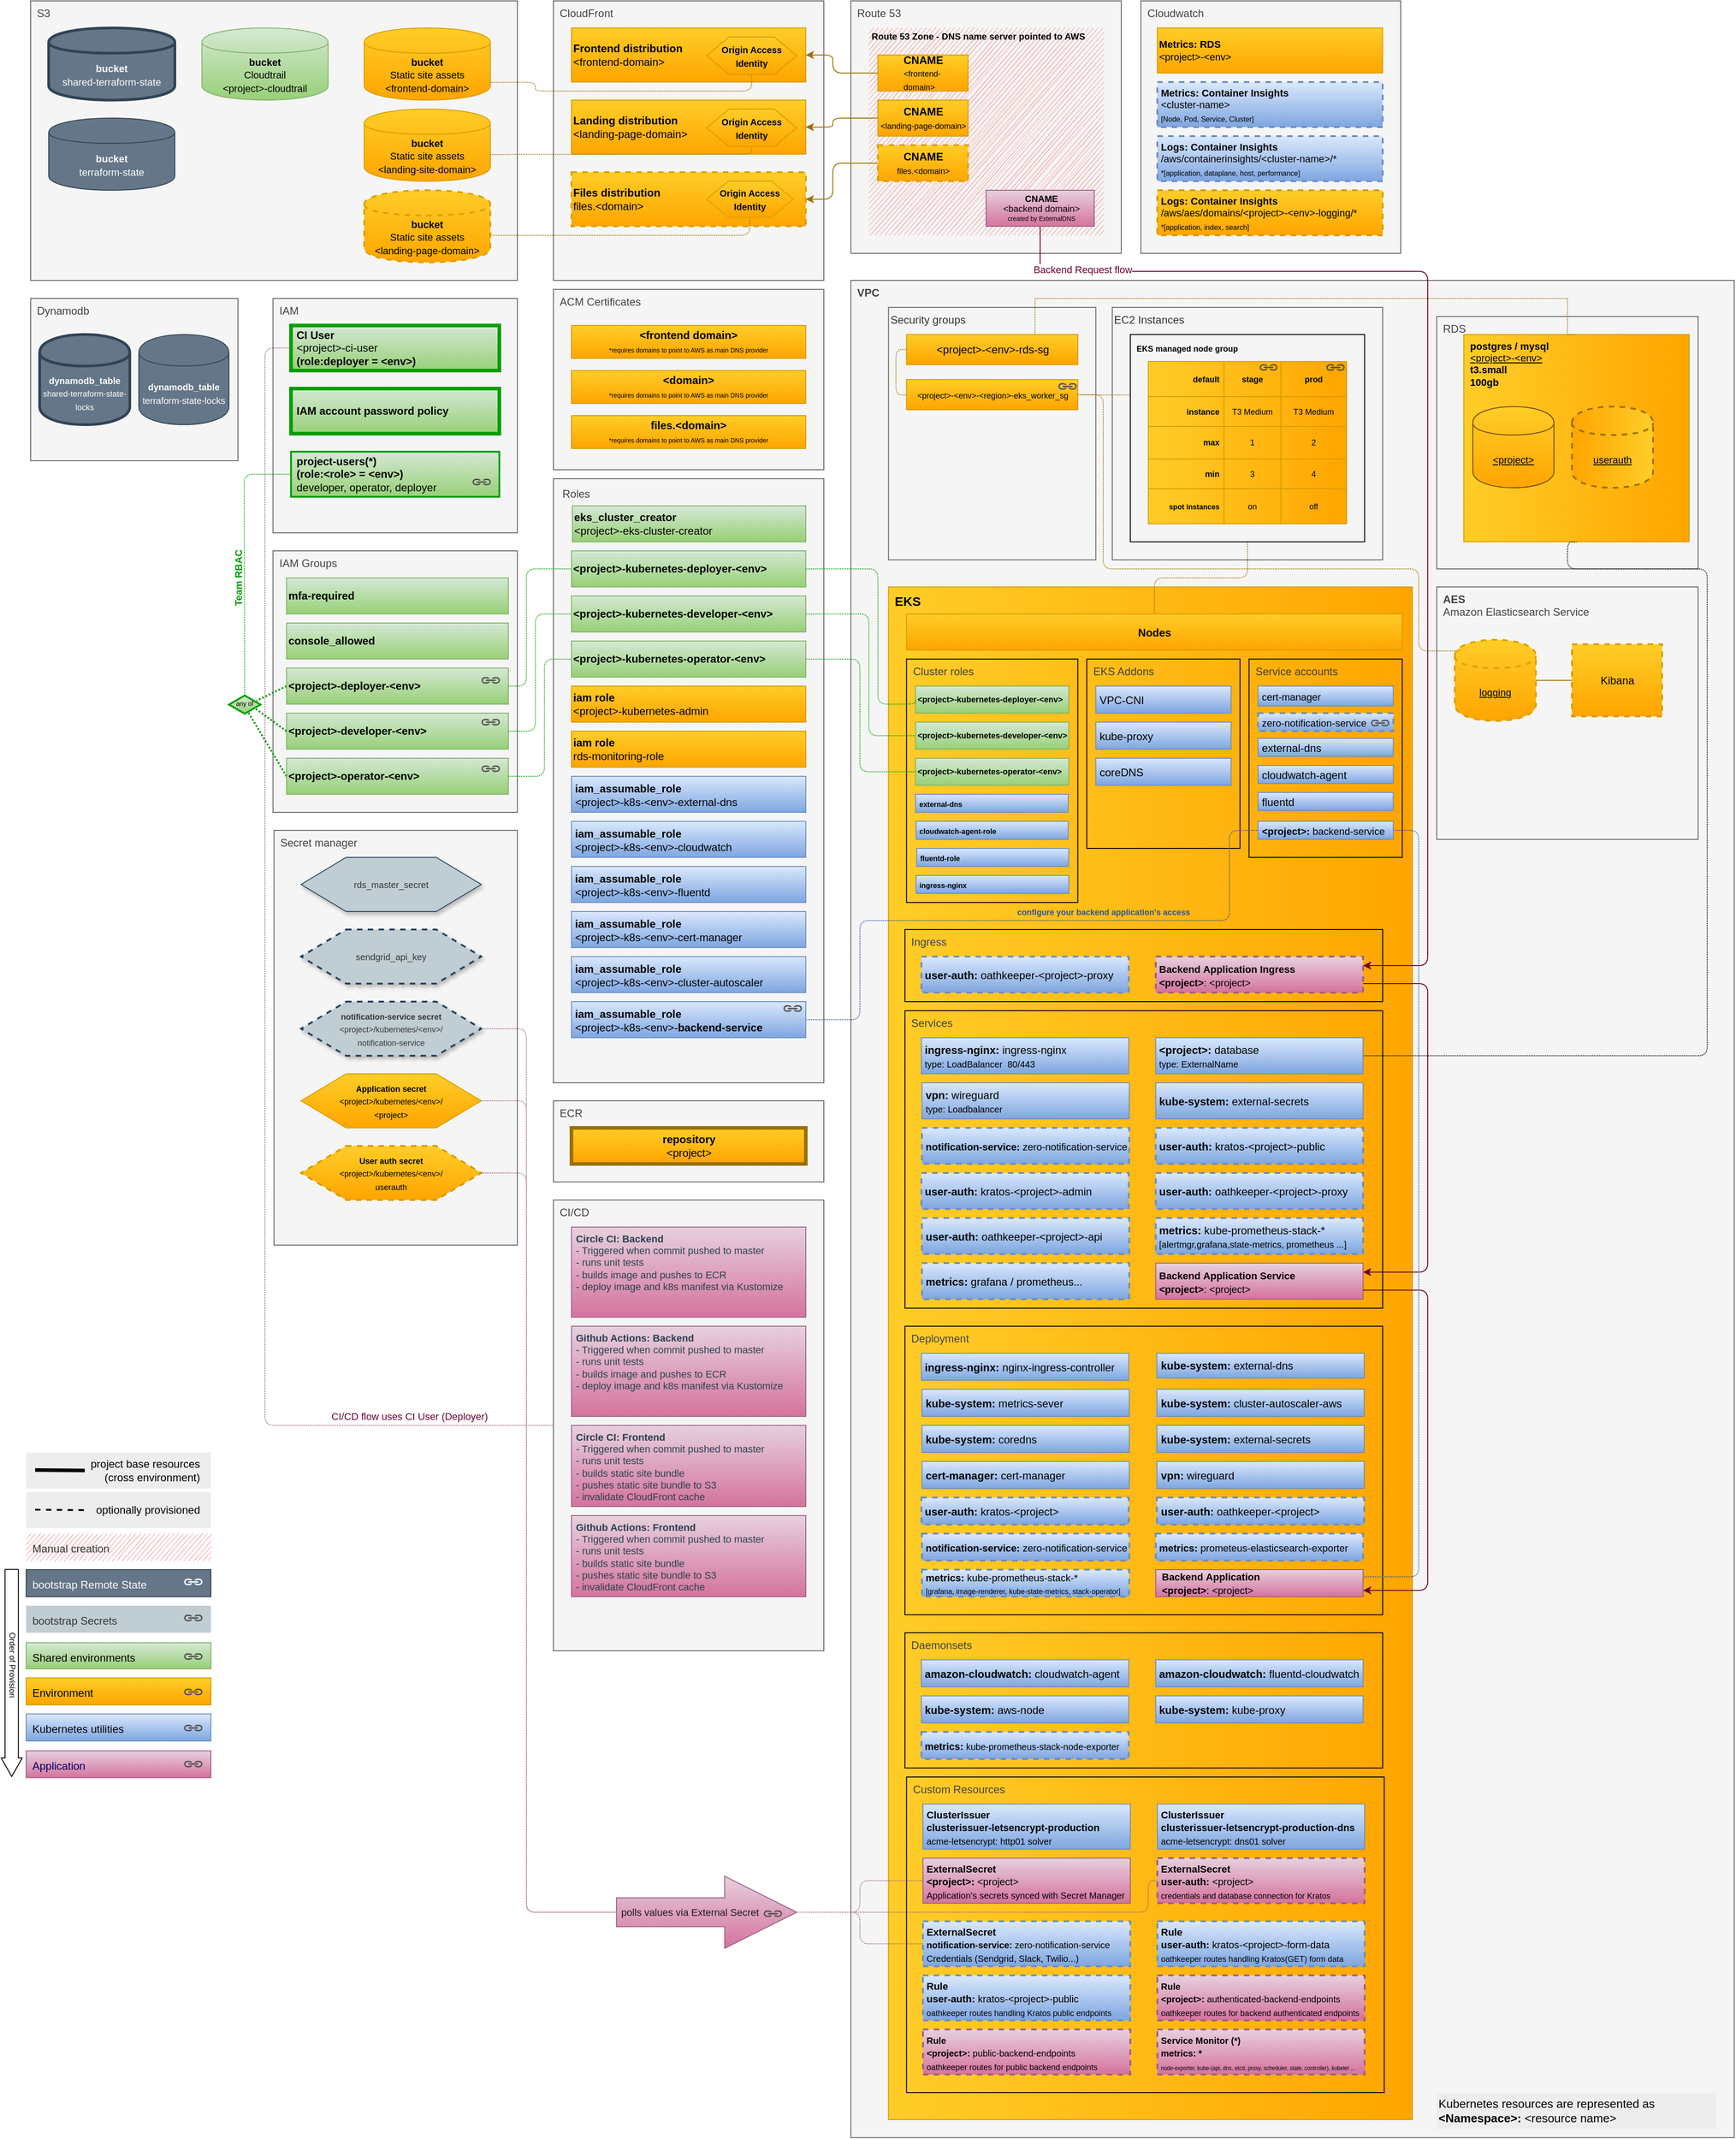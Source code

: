 <mxfile version="14.9.6" type="device"><diagram id="WOOswNvQhqqTiy6t-n1L" name="Page-1"><mxGraphModel dx="2501" dy="2843" grid="1" gridSize="10" guides="1" tooltips="1" connect="1" arrows="1" fold="1" page="1" pageScale="1" pageWidth="850" pageHeight="1100" math="0" shadow="0"><root><mxCell id="0"/><mxCell id="O3XFKGuhbbRHm0fahhyd-20" value="Ecosystem" parent="0"/><mxCell id="O3XFKGuhbbRHm0fahhyd-24" value="IAM Groups" style="rounded=0;whiteSpace=wrap;html=1;fillColor=#f5f5f5;align=left;verticalAlign=top;strokeWidth=1;glass=0;comic=0;strokeColor=#666666;fontColor=#424242;spacingLeft=5;spacingBottom=0;" parent="O3XFKGuhbbRHm0fahhyd-20" vertex="1"><mxGeometry x="308.87" y="500" width="271.13" height="290" as="geometry"/></mxCell><mxCell id="mrMb1T-xtphznc8QPWDd-6" value="S3" style="rounded=0;whiteSpace=wrap;html=1;fillColor=#f5f5f5;align=left;verticalAlign=top;strokeWidth=1;glass=0;comic=0;strokeColor=#666666;fontColor=#424242;spacingLeft=5;spacingBottom=0;" parent="O3XFKGuhbbRHm0fahhyd-20" vertex="1"><mxGeometry x="40" y="-110" width="540" height="310" as="geometry"/></mxCell><mxCell id="mrMb1T-xtphznc8QPWDd-112" value="Dynamodb" style="rounded=0;whiteSpace=wrap;html=1;fillColor=#f5f5f5;align=left;verticalAlign=top;strokeWidth=1;glass=0;comic=0;strokeColor=#666666;fontColor=#424242;spacingLeft=5;spacingBottom=0;" parent="O3XFKGuhbbRHm0fahhyd-20" vertex="1"><mxGeometry x="40" y="220" width="230" height="180" as="geometry"/></mxCell><mxCell id="mrMb1T-xtphznc8QPWDd-17" value="IAM" style="rounded=0;whiteSpace=wrap;html=1;fillColor=#f5f5f5;align=left;verticalAlign=top;strokeWidth=1;glass=0;comic=0;strokeColor=#666666;fontColor=#424242;spacingLeft=5;spacingBottom=0;" parent="O3XFKGuhbbRHm0fahhyd-20" vertex="1"><mxGeometry x="308.87" y="220" width="271.13" height="260" as="geometry"/></mxCell><mxCell id="mrMb1T-xtphznc8QPWDd-22" value="Secret manager" style="rounded=0;whiteSpace=wrap;html=1;fillColor=#f5f5f5;align=left;verticalAlign=top;strokeWidth=1;glass=0;comic=0;strokeColor=#666666;fontColor=#424242;spacingLeft=5;spacingBottom=0;" parent="O3XFKGuhbbRHm0fahhyd-20" vertex="1"><mxGeometry x="310" y="810" width="270" height="460" as="geometry"/></mxCell><mxCell id="mrMb1T-xtphznc8QPWDd-59" value="Roles" style="rounded=0;whiteSpace=wrap;html=1;align=left;verticalAlign=top;spacing=5;strokeColor=#666666;strokeWidth=1;glass=0;comic=0;fillColor=#F5F5F5;fontColor=#424242;spacingLeft=5;spacingBottom=0;gradientColor=none;" parent="O3XFKGuhbbRHm0fahhyd-20" vertex="1"><mxGeometry x="620" y="420" width="300" height="670" as="geometry"/></mxCell><mxCell id="mrMb1T-xtphznc8QPWDd-244" value="ACM Certificates" style="rounded=0;whiteSpace=wrap;html=1;fillColor=#f5f5f5;align=left;verticalAlign=top;strokeWidth=1;glass=0;comic=0;strokeColor=#666666;fontColor=#424242;spacingLeft=5;spacingBottom=0;" parent="O3XFKGuhbbRHm0fahhyd-20" vertex="1"><mxGeometry x="620" y="210" width="300" height="200" as="geometry"/></mxCell><mxCell id="mrMb1T-xtphznc8QPWDd-90" value="CloudFront" style="rounded=0;whiteSpace=wrap;html=1;fillColor=#f5f5f5;align=left;verticalAlign=top;strokeWidth=1;glass=0;comic=0;strokeColor=#666666;fontColor=#424242;spacingLeft=5;spacingBottom=0;" parent="O3XFKGuhbbRHm0fahhyd-20" vertex="1"><mxGeometry x="620" y="-110" width="300" height="310" as="geometry"/></mxCell><mxCell id="mrMb1T-xtphznc8QPWDd-98" value="Route 53" style="rounded=0;whiteSpace=wrap;html=1;fillColor=#f5f5f5;align=left;verticalAlign=top;strokeWidth=1;glass=0;comic=0;strokeColor=#666666;fontColor=#424242;spacingLeft=5;spacingBottom=0;" parent="O3XFKGuhbbRHm0fahhyd-20" vertex="1"><mxGeometry x="950" y="-110" width="300" height="280" as="geometry"/></mxCell><mxCell id="mrMb1T-xtphznc8QPWDd-138" value="ECR" style="rounded=0;whiteSpace=wrap;html=1;fillColor=#f5f5f5;align=left;verticalAlign=top;strokeWidth=1;glass=0;comic=0;direction=south;strokeColor=#666666;fontColor=#424242;spacingLeft=5;spacingBottom=0;" parent="O3XFKGuhbbRHm0fahhyd-20" vertex="1"><mxGeometry x="620" y="1110" width="300" height="90" as="geometry"/></mxCell><mxCell id="mrMb1T-xtphznc8QPWDd-210" value="CI/CD" style="rounded=0;whiteSpace=wrap;html=1;fillColor=#f5f5f5;align=left;verticalAlign=top;strokeWidth=1;glass=0;comic=0;strokeColor=#666666;fontColor=#424242;spacingLeft=5;spacingBottom=0;" parent="O3XFKGuhbbRHm0fahhyd-20" vertex="1"><mxGeometry x="620" y="1220" width="300" height="500" as="geometry"/></mxCell><mxCell id="mrMb1T-xtphznc8QPWDd-196" value="&lt;font color=&quot;#030303&quot;&gt;Kubernetes utilities&lt;/font&gt;" style="rounded=0;whiteSpace=wrap;html=1;fillColor=#dae8fc;align=left;verticalAlign=top;strokeWidth=1;glass=0;comic=0;spacingLeft=5;spacingTop=3;spacing=2;strokeColor=#6c8ebf;gradientColor=#7ea6e0;" parent="O3XFKGuhbbRHm0fahhyd-20" vertex="1"><mxGeometry x="35" y="1790" width="205" height="30" as="geometry"/></mxCell><mxCell id="mrMb1T-xtphznc8QPWDd-197" value="&lt;font color=&quot;#000000&quot;&gt;Environment&lt;/font&gt;" style="rounded=0;whiteSpace=wrap;html=1;fillColor=#ffcd28;align=left;verticalAlign=top;strokeWidth=1;glass=0;comic=0;spacingLeft=5;spacingTop=3;spacing=2;strokeColor=#d79b00;gradientColor=#ffa500;" parent="O3XFKGuhbbRHm0fahhyd-20" vertex="1"><mxGeometry x="35" y="1750" width="205" height="30" as="geometry"/></mxCell><mxCell id="mrMb1T-xtphznc8QPWDd-198" value="&lt;font color=&quot;#363636&quot;&gt;bootstrap&amp;nbsp;Secrets&lt;/font&gt;" style="rounded=0;whiteSpace=wrap;html=1;align=left;verticalAlign=top;strokeWidth=1;glass=0;comic=0;spacingLeft=5;spacingTop=3;spacing=2;fontColor=#363636;strokeColor=none;fillColor=#C0CDD3;" parent="O3XFKGuhbbRHm0fahhyd-20" vertex="1"><mxGeometry x="35" y="1670" width="205" height="30" as="geometry"/></mxCell><mxCell id="mrMb1T-xtphznc8QPWDd-243" value="&lt;font&gt;&lt;font color=&quot;#000066&quot;&gt;&lt;span style=&quot;font-size: 12px ; font-weight: 400&quot;&gt;Application&lt;/span&gt;&lt;/font&gt;&lt;br&gt;&lt;/font&gt;" style="rounded=0;whiteSpace=wrap;html=1;glass=0;comic=0;labelBackgroundColor=none;strokeWidth=1;fillColor=#e6d0de;fontSize=10;align=left;verticalAlign=top;spacingTop=3;spacingLeft=5;spacing=2;strokeColor=#996185;gradientColor=#d5739d;fontStyle=1" parent="O3XFKGuhbbRHm0fahhyd-20" vertex="1"><mxGeometry x="35" y="1831" width="205" height="29.75" as="geometry"/></mxCell><mxCell id="O3XFKGuhbbRHm0fahhyd-8" value="project base resources&lt;br&gt;(cross environment)" style="rounded=0;whiteSpace=wrap;html=1;shadow=0;dashed=1;strokeWidth=3;fillColor=#EDEDED;strokeColor=none;align=right;spacingRight=10;" parent="O3XFKGuhbbRHm0fahhyd-20" vertex="1"><mxGeometry x="35" y="1500" width="205" height="40" as="geometry"/></mxCell><mxCell id="O3XFKGuhbbRHm0fahhyd-9" value="" style="endArrow=none;html=1;strokeWidth=4;" parent="O3XFKGuhbbRHm0fahhyd-20" edge="1"><mxGeometry width="50" height="50" relative="1" as="geometry"><mxPoint x="45.0" y="1519.5" as="sourcePoint"/><mxPoint x="100" y="1520" as="targetPoint"/></mxGeometry></mxCell><mxCell id="O3XFKGuhbbRHm0fahhyd-11" value="&amp;nbsp; optionally provisioned" style="rounded=0;whiteSpace=wrap;html=1;shadow=0;dashed=1;strokeWidth=3;fillColor=#EDEDED;align=right;spacingRight=10;strokeColor=none;" parent="O3XFKGuhbbRHm0fahhyd-20" vertex="1"><mxGeometry x="35" y="1544" width="205" height="40" as="geometry"/></mxCell><mxCell id="O3XFKGuhbbRHm0fahhyd-12" value="" style="endArrow=none;html=1;strokeWidth=2;dashed=1;" parent="O3XFKGuhbbRHm0fahhyd-20" edge="1"><mxGeometry width="50" height="50" relative="1" as="geometry"><mxPoint x="45" y="1563.5" as="sourcePoint"/><mxPoint x="100" y="1564" as="targetPoint"/></mxGeometry></mxCell><mxCell id="O3XFKGuhbbRHm0fahhyd-19" value="&lt;font color=&quot;#000000&quot;&gt;Shared environments&lt;/font&gt;" style="rounded=0;whiteSpace=wrap;html=1;fillColor=#d5e8d4;align=left;verticalAlign=top;strokeWidth=1;glass=0;comic=0;spacingLeft=5;spacingTop=3;spacing=2;strokeColor=#82b366;gradientColor=#97d077;" parent="O3XFKGuhbbRHm0fahhyd-20" vertex="1"><mxGeometry x="35" y="1711" width="205" height="29" as="geometry"/></mxCell><mxCell id="mrMb1T-xtphznc8QPWDd-199" value="&lt;font color=&quot;#fafafa&quot;&gt;bootstrap&amp;nbsp;Remote State&lt;/font&gt;" style="rounded=0;whiteSpace=wrap;html=1;fillColor=#647687;align=left;verticalAlign=top;strokeWidth=1;glass=0;comic=0;spacingLeft=5;spacingTop=3;spacing=2;strokeColor=#314354;fontColor=#ffffff;" parent="O3XFKGuhbbRHm0fahhyd-20" vertex="1"><mxGeometry x="35" y="1630" width="205" height="30" as="geometry"/></mxCell><mxCell id="mrMb1T-xtphznc8QPWDd-275" value="&lt;b&gt;&lt;font style=&quot;font-size: 10px&quot;&gt;Route 53 Zone - DNS name server pointed to AWS&lt;/font&gt;&lt;/b&gt;" style="html=1;align=left;verticalAlign=top;spacing=0;spacingTop=-3;spacingLeft=3;strokeColor=none;sketch=1;fillColor=#F19C99;" parent="O3XFKGuhbbRHm0fahhyd-20" vertex="1"><mxGeometry x="970" y="-80" width="260" height="230" as="geometry"/></mxCell><mxCell id="mrMb1T-xtphznc8QPWDd-35" value="&lt;b&gt;&lt;font&gt;VPC&lt;/font&gt;&lt;/b&gt;" style="whiteSpace=wrap;html=1;fillColor=#f5f5f5;align=left;verticalAlign=top;strokeColor=#666666;spacingLeft=5;strokeWidth=1;rounded=0;glass=0;comic=0;fontColor=#424242;spacingBottom=0;" parent="O3XFKGuhbbRHm0fahhyd-20" vertex="1"><mxGeometry x="950" y="200" width="980" height="2060" as="geometry"/></mxCell><mxCell id="mrMb1T-xtphznc8QPWDd-106" value="Security groups" style="rounded=0;whiteSpace=wrap;html=1;fillColor=#f5f5f5;align=left;verticalAlign=top;strokeWidth=1;glass=0;comic=0;strokeColor=#666666;fontColor=#333333;" parent="O3XFKGuhbbRHm0fahhyd-20" vertex="1"><mxGeometry x="991.75" y="230" width="230" height="280" as="geometry"/></mxCell><mxCell id="mrMb1T-xtphznc8QPWDd-120" value="Cloudwatch" style="whiteSpace=wrap;html=1;fillColor=#f5f5f5;align=left;verticalAlign=top;direction=south;fontColor=#424242;spacingLeft=5;spacingBottom=0;rounded=0;strokeColor=#666666;strokeWidth=1;glass=0;comic=0;" parent="O3XFKGuhbbRHm0fahhyd-20" vertex="1"><mxGeometry x="1271.75" y="-110" width="288.25" height="280" as="geometry"/></mxCell><mxCell id="mrMb1T-xtphznc8QPWDd-11" value="RDS" style="whiteSpace=wrap;html=1;align=left;verticalAlign=top;direction=south;spacingLeft=5;spacingBottom=0;rounded=0;fontColor=#424242;strokeColor=#666666;strokeWidth=1;fillColor=#f5f5f5;glass=0;comic=0;" parent="O3XFKGuhbbRHm0fahhyd-20" vertex="1"><mxGeometry x="1600" y="240" width="290" height="280" as="geometry"/></mxCell><mxCell id="eAU5N7iObeIVi6g1dIOJ-3" value="&lt;b style=&quot;font-size: 11px&quot;&gt;postgres / mysql&amp;nbsp;&lt;/b&gt;&lt;br style=&quot;font-size: 11px&quot;&gt;&lt;u style=&quot;font-size: 11px&quot;&gt;&amp;lt;project&amp;gt;-&amp;lt;env&amp;gt;&lt;/u&gt;&lt;br style=&quot;font-size: 11px&quot;&gt;&lt;b style=&quot;font-size: 11px&quot;&gt;t3.small&lt;/b&gt;&lt;br style=&quot;font-size: 11px&quot;&gt;&lt;b style=&quot;font-size: 11px&quot;&gt;100gb&amp;nbsp;&lt;/b&gt;" style="html=1;fillColor=#ffcd28;align=left;strokeColor=#d79b00;fontSize=10;spacingLeft=5;gradientColor=#ffa500;verticalAlign=top;gradientDirection=east;" vertex="1" parent="O3XFKGuhbbRHm0fahhyd-20"><mxGeometry x="1630" y="260" width="250" height="230" as="geometry"/></mxCell><mxCell id="eAU5N7iObeIVi6g1dIOJ-7" value="EC2 Instances" style="rounded=0;whiteSpace=wrap;html=1;fillColor=#f5f5f5;align=left;verticalAlign=top;strokeWidth=1;glass=0;comic=0;strokeColor=#666666;fontColor=#333333;" vertex="1" parent="O3XFKGuhbbRHm0fahhyd-20"><mxGeometry x="1240" y="230" width="300" height="280" as="geometry"/></mxCell><mxCell id="eAU5N7iObeIVi6g1dIOJ-51" style="edgeStyle=orthogonalEdgeStyle;rounded=1;orthogonalLoop=1;jettySize=auto;html=1;exitX=0.001;exitY=0.292;exitDx=0;exitDy=0;entryX=1;entryY=0.5;entryDx=0;entryDy=0;dashed=1;fontSize=9;endArrow=none;endFill=0;exitPerimeter=0;strokeColor=#9C7000;dashPattern=1 1;" edge="1" parent="O3XFKGuhbbRHm0fahhyd-20" source="eAU5N7iObeIVi6g1dIOJ-8" target="eAU5N7iObeIVi6g1dIOJ-107"><mxGeometry relative="1" as="geometry"><mxPoint x="1201.75" y="326.75" as="targetPoint"/><Array as="points"/></mxGeometry></mxCell><mxCell id="eAU5N7iObeIVi6g1dIOJ-8" value="&lt;b style=&quot;font-size: 9px&quot;&gt;&lt;font color=&quot;#000000&quot;&gt;EKS managed node group&lt;/font&gt;&lt;br&gt;&lt;/b&gt;" style="text;html=1;strokeColor=#000000;fillColor=none;align=left;verticalAlign=top;whiteSpace=wrap;rounded=0;fontColor=#27647b;spacingTop=1;spacingLeft=5;" vertex="1" parent="O3XFKGuhbbRHm0fahhyd-20"><mxGeometry x="1260" y="260" width="260" height="230" as="geometry"/></mxCell><mxCell id="eAU5N7iObeIVi6g1dIOJ-54" style="edgeStyle=orthogonalEdgeStyle;rounded=1;orthogonalLoop=1;jettySize=auto;html=1;exitX=0;exitY=0.5;exitDx=0;exitDy=0;entryX=0;entryY=0.5;entryDx=0;entryDy=0;dashed=1;fontSize=9;endArrow=none;endFill=0;strokeColor=#9C7000;dashPattern=1 1;" edge="1" parent="O3XFKGuhbbRHm0fahhyd-20" source="mrMb1T-xtphznc8QPWDd-107" target="eAU5N7iObeIVi6g1dIOJ-107"><mxGeometry relative="1" as="geometry"><mxPoint x="1011.75" y="326.75" as="targetPoint"/><Array as="points"><mxPoint x="1000" y="277"/><mxPoint x="1000" y="327"/><mxPoint x="1012" y="327"/></Array></mxGeometry></mxCell><mxCell id="eAU5N7iObeIVi6g1dIOJ-203" value="Kubernetes resources are represented as&amp;nbsp;&lt;br style=&quot;font-size: 13px&quot;&gt;&lt;b style=&quot;font-size: 13px&quot;&gt;&amp;lt;Namespace&amp;gt;&lt;/b&gt;&lt;span style=&quot;font-size: 13px&quot;&gt;&lt;b&gt;:&lt;/b&gt;&lt;/span&gt;&lt;b style=&quot;font-size: 13px&quot;&gt; &lt;/b&gt;&lt;span style=&quot;font-size: 13px&quot;&gt;&amp;lt;resource name&amp;gt;&lt;/span&gt;" style="rounded=0;whiteSpace=wrap;html=1;shadow=0;dashed=1;strokeWidth=3;fillColor=#EDEDED;strokeColor=none;align=left;spacingRight=10;fontSize=13;" vertex="1" parent="O3XFKGuhbbRHm0fahhyd-20"><mxGeometry x="1600" y="2210" width="310" height="40" as="geometry"/></mxCell><mxCell id="eAU5N7iObeIVi6g1dIOJ-192" value="&lt;b&gt;AES&lt;/b&gt;&lt;br&gt;Amazon Elasticsearch Service" style="whiteSpace=wrap;html=1;align=left;verticalAlign=top;direction=south;spacingLeft=5;spacingBottom=0;rounded=0;fontColor=#424242;strokeColor=#666666;strokeWidth=1;fillColor=#f5f5f5;glass=0;comic=0;" vertex="1" parent="O3XFKGuhbbRHm0fahhyd-20"><mxGeometry x="1600" y="540" width="290" height="280" as="geometry"/></mxCell><mxCell id="O3XFKGuhbbRHm0fahhyd-21" value="Remote state" parent="0"/><mxCell id="O3XFKGuhbbRHm0fahhyd-1" value="&lt;font style=&quot;font-size: 11px&quot;&gt;&lt;b&gt;bucket&lt;/b&gt;&lt;br&gt;shared-terraform-state&lt;br&gt;&lt;/font&gt;" style="shape=cylinder;whiteSpace=wrap;html=1;boundedLbl=1;backgroundOutline=1;fillColor=#647687;align=center;strokeColor=#314354;strokeWidth=3;sketch=0;fixDash=0;container=0;collapsible=0;comic=0;fontColor=#ffffff;shadow=0;" parent="O3XFKGuhbbRHm0fahhyd-21" vertex="1"><mxGeometry x="60" y="-80" width="140" height="80" as="geometry"/></mxCell><mxCell id="mrMb1T-xtphznc8QPWDd-9" value="&lt;font style=&quot;font-size: 11px&quot;&gt;&lt;b&gt;bucket&lt;/b&gt;&lt;br&gt;terraform-state&lt;/font&gt;" style="shape=cylinder;whiteSpace=wrap;html=1;boundedLbl=1;backgroundOutline=1;fillColor=#647687;align=center;strokeColor=#314354;fontColor=#ffffff;shadow=0;" parent="O3XFKGuhbbRHm0fahhyd-21" vertex="1"><mxGeometry x="60" y="20" width="140" height="80" as="geometry"/></mxCell><mxCell id="O3XFKGuhbbRHm0fahhyd-2" value="&lt;font&gt;&lt;b style=&quot;font-size: 10px&quot;&gt;dynamodb_table&lt;/b&gt;&lt;br&gt;&lt;font style=&quot;font-size: 9px&quot;&gt;shared-terraform-state-locks&lt;/font&gt;&lt;br&gt;&lt;/font&gt;" style="shape=cylinder;whiteSpace=wrap;html=1;boundedLbl=1;backgroundOutline=1;fillColor=#647687;align=center;strokeColor=#314354;strokeWidth=3;fontColor=#ffffff;" parent="O3XFKGuhbbRHm0fahhyd-21" vertex="1"><mxGeometry x="50" y="260" width="100" height="100" as="geometry"/></mxCell><mxCell id="mrMb1T-xtphznc8QPWDd-12" value="&lt;font style=&quot;font-size: 10px&quot;&gt;&lt;b&gt;dynamodb_table&lt;/b&gt;&lt;br&gt;terraform-state-locks&lt;/font&gt;" style="shape=cylinder;whiteSpace=wrap;html=1;boundedLbl=1;backgroundOutline=1;fillColor=#647687;align=center;strokeColor=#314354;fontColor=#ffffff;" parent="O3XFKGuhbbRHm0fahhyd-21" vertex="1"><mxGeometry x="160" y="260" width="100" height="100" as="geometry"/></mxCell><mxCell id="eAU5N7iObeIVi6g1dIOJ-55" style="edgeStyle=orthogonalEdgeStyle;rounded=0;orthogonalLoop=1;jettySize=auto;html=1;exitX=0.75;exitY=0;exitDx=0;exitDy=0;entryX=0.5;entryY=0;entryDx=0;entryDy=0;dashed=1;fontSize=9;endArrow=none;endFill=0;strokeColor=#9C7000;dashPattern=1 1;" edge="1" parent="O3XFKGuhbbRHm0fahhyd-21" source="mrMb1T-xtphznc8QPWDd-107" target="eAU5N7iObeIVi6g1dIOJ-3"><mxGeometry relative="1" as="geometry"><Array as="points"><mxPoint x="1154" y="220"/><mxPoint x="1745" y="220"/></Array></mxGeometry></mxCell><mxCell id="O3XFKGuhbbRHm0fahhyd-22" value="Secrets" parent="0"/><mxCell id="mrMb1T-xtphznc8QPWDd-24" value="&lt;font size=&quot;1&quot;&gt;rds_master_secret&lt;/font&gt;" style="shape=hexagon;perimeter=hexagonPerimeter2;whiteSpace=wrap;html=1;align=center;fontColor=#363636;shadow=1;backgroundOutline=0;strokeColor=#23445d;fillColor=#C0CDD3;" parent="O3XFKGuhbbRHm0fahhyd-22" vertex="1"><mxGeometry x="340" y="840" width="200" height="60" as="geometry"/></mxCell><mxCell id="O3XFKGuhbbRHm0fahhyd-5" value="&lt;font size=&quot;1&quot;&gt;sendgrid_api_key&lt;/font&gt;" style="shape=hexagon;perimeter=hexagonPerimeter2;whiteSpace=wrap;html=1;align=center;strokeColor=#23445d;fontColor=#363636;dashed=1;shadow=1;fillColor=#C0CDD3;strokeWidth=2;" parent="O3XFKGuhbbRHm0fahhyd-22" vertex="1"><mxGeometry x="340" y="920" width="200" height="60" as="geometry"/></mxCell><mxCell id="O3XFKGuhbbRHm0fahhyd-6" value="&lt;font style=&quot;font-size: 9px&quot;&gt;&lt;b&gt;notification-service secret&lt;/b&gt;&lt;br&gt;&amp;lt;project&amp;gt;/kubernetes/&amp;lt;env&amp;gt;/&lt;br&gt;notification-service&lt;br&gt;&lt;/font&gt;" style="shape=hexagon;perimeter=hexagonPerimeter2;whiteSpace=wrap;html=1;align=center;fontColor=#363636;dashed=1;shadow=1;labelBorderColor=none;strokeColor=#23445d;fillColor=#C0CDD3;strokeWidth=2;" parent="O3XFKGuhbbRHm0fahhyd-22" vertex="1"><mxGeometry x="340" y="1000" width="200" height="60" as="geometry"/></mxCell><mxCell id="O3XFKGuhbbRHm0fahhyd-33" value="Shared environment" parent="0"/><mxCell id="O3XFKGuhbbRHm0fahhyd-28" value="&lt;div style=&quot;white-space: normal&quot;&gt;&lt;b&gt;IAM account password policy&amp;nbsp;&lt;/b&gt;&lt;/div&gt;" style="rounded=0;double=1;whiteSpace=wrap;html=1;fillColor=#d5e8d4;align=left;gradientColor=#97d077;strokeWidth=4;strokeColor=#009E00;spacingLeft=4;" parent="O3XFKGuhbbRHm0fahhyd-33" vertex="1"><mxGeometry x="328.87" y="320" width="231.13" height="50" as="geometry"/></mxCell><mxCell id="O3XFKGuhbbRHm0fahhyd-35" value="&lt;div&gt;&lt;div&gt;&lt;b&gt;project-users(*)&lt;/b&gt;&lt;/div&gt;&lt;/div&gt;&lt;div&gt;&lt;b&gt;(role:&amp;lt;role&amp;gt; = &amp;lt;env&amp;gt;)&lt;br&gt;&lt;/b&gt;developer, operator, deployer&lt;b&gt;&lt;br&gt;&lt;/b&gt;&lt;/div&gt;" style="rounded=0;whiteSpace=wrap;html=1;fillColor=#d5e8d4;align=left;gradientColor=#97d077;strokeColor=#009E00;strokeWidth=2;spacingLeft=4;" parent="O3XFKGuhbbRHm0fahhyd-33" vertex="1"><mxGeometry x="328.87" y="390" width="231.13" height="50" as="geometry"/></mxCell><mxCell id="O3XFKGuhbbRHm0fahhyd-23" value="&lt;div&gt;&lt;div&gt;&lt;b&gt;CI User&amp;nbsp;&lt;/b&gt;&lt;/div&gt;&lt;div&gt;&amp;lt;project&amp;gt;-ci-user&lt;/div&gt;&lt;div&gt;&lt;b&gt;(role:deployer = &amp;lt;env&amp;gt;)&lt;/b&gt;&lt;br&gt;&lt;/div&gt;&lt;/div&gt;" style="rounded=0;whiteSpace=wrap;html=1;fillColor=#d5e8d4;align=left;gradientColor=#97d077;strokeWidth=4;strokeColor=#009E00;spacingLeft=4;" parent="O3XFKGuhbbRHm0fahhyd-33" vertex="1"><mxGeometry x="328.87" y="250" width="231.13" height="50" as="geometry"/></mxCell><mxCell id="O3XFKGuhbbRHm0fahhyd-25" value="&lt;div style=&quot;white-space: normal&quot;&gt;&lt;b&gt;mfa-required&lt;/b&gt;&lt;/div&gt;" style="rounded=0;whiteSpace=wrap;html=1;strokeColor=#82b366;fillColor=#d5e8d4;align=left;gradientColor=#97d077;" parent="O3XFKGuhbbRHm0fahhyd-33" vertex="1"><mxGeometry x="323.87" y="530" width="246.13" height="40" as="geometry"/></mxCell><mxCell id="O3XFKGuhbbRHm0fahhyd-26" value="&lt;div style=&quot;white-space: normal&quot;&gt;&lt;b&gt;console_allowed&lt;/b&gt;&lt;/div&gt;" style="rounded=0;whiteSpace=wrap;html=1;strokeColor=#82b366;fillColor=#d5e8d4;align=left;gradientColor=#97d077;" parent="O3XFKGuhbbRHm0fahhyd-33" vertex="1"><mxGeometry x="323.87" y="580" width="246.13" height="40" as="geometry"/></mxCell><mxCell id="O3XFKGuhbbRHm0fahhyd-29" value="&lt;div&gt;&lt;b&gt;eks_cluster_creator&lt;/b&gt;&lt;/div&gt;&lt;div&gt;&amp;lt;project&amp;gt;-eks-cluster-creator&lt;/div&gt;" style="rounded=0;whiteSpace=wrap;html=1;strokeColor=#82b366;fillColor=#d5e8d4;align=left;gradientColor=#97d077;" parent="O3XFKGuhbbRHm0fahhyd-33" vertex="1"><mxGeometry x="641" y="450" width="259" height="40" as="geometry"/></mxCell><mxCell id="eAU5N7iObeIVi6g1dIOJ-6" value="&lt;font style=&quot;font-size: 11px&quot;&gt;&lt;b&gt;bucket&lt;br&gt;&lt;/b&gt;Cloudtrail&lt;br&gt;&amp;lt;project&amp;gt;-cloudtrail&lt;br&gt;&lt;/font&gt;" style="shape=cylinder;whiteSpace=wrap;html=1;boundedLbl=1;backgroundOutline=1;fillColor=#d5e8d4;align=center;strokeColor=#82b366;gradientColor=#97d077;shadow=0;" vertex="1" parent="O3XFKGuhbbRHm0fahhyd-33"><mxGeometry x="230" y="-80" width="140" height="80" as="geometry"/></mxCell><mxCell id="eAU5N7iObeIVi6g1dIOJ-46" value="&lt;div style=&quot;white-space: normal&quot;&gt;&lt;b&gt;&amp;lt;project&amp;gt;-kubernetes-deployer-&amp;lt;env&amp;gt;&lt;/b&gt;&lt;/div&gt;" style="rounded=0;whiteSpace=wrap;html=1;strokeColor=#82b366;fillColor=#d5e8d4;align=left;gradientColor=#97d077;" vertex="1" parent="O3XFKGuhbbRHm0fahhyd-33"><mxGeometry x="640" y="500" width="260" height="40" as="geometry"/></mxCell><mxCell id="eAU5N7iObeIVi6g1dIOJ-47" value="&lt;div&gt;&lt;b&gt;&amp;lt;project&amp;gt;-kubernetes-developer-&amp;lt;env&amp;gt;&lt;/b&gt;&lt;/div&gt;" style="rounded=0;whiteSpace=wrap;html=1;strokeColor=#82b366;fillColor=#d5e8d4;align=left;gradientColor=#97d077;" vertex="1" parent="O3XFKGuhbbRHm0fahhyd-33"><mxGeometry x="640" y="550" width="260" height="40" as="geometry"/></mxCell><mxCell id="eAU5N7iObeIVi6g1dIOJ-48" value="&lt;div style=&quot;white-space: normal&quot;&gt;&lt;b&gt;&amp;lt;project&amp;gt;-kubernetes-operator-&amp;lt;env&amp;gt;&lt;/b&gt;&lt;/div&gt;" style="rounded=0;whiteSpace=wrap;html=1;strokeColor=#82b366;fillColor=#d5e8d4;align=left;gradientColor=#97d077;" vertex="1" parent="O3XFKGuhbbRHm0fahhyd-33"><mxGeometry x="640" y="600" width="260" height="40" as="geometry"/></mxCell><mxCell id="eAU5N7iObeIVi6g1dIOJ-112" value="&lt;font style=&quot;font-size: 7px ; line-height: 100%&quot;&gt;any of&lt;/font&gt;" style="html=1;whiteSpace=wrap;aspect=fixed;shape=isoRectangle;fillColor=#d5e8d4;gradientColor=#97d077;align=center;verticalAlign=middle;spacingTop=-6;strokeWidth=2;strokeColor=#009E00;" vertex="1" parent="O3XFKGuhbbRHm0fahhyd-33"><mxGeometry x="260" y="660" width="35" height="21" as="geometry"/></mxCell><mxCell id="eAU5N7iObeIVi6g1dIOJ-43" value="&lt;div style=&quot;white-space: normal&quot;&gt;&lt;b&gt;&amp;lt;project&amp;gt;-deployer-&amp;lt;env&amp;gt;&lt;/b&gt;&lt;/div&gt;" style="rounded=0;whiteSpace=wrap;html=1;strokeColor=#82b366;fillColor=#d5e8d4;align=left;gradientColor=#97d077;" vertex="1" parent="O3XFKGuhbbRHm0fahhyd-33"><mxGeometry x="323.87" y="630" width="246.13" height="40" as="geometry"/></mxCell><mxCell id="eAU5N7iObeIVi6g1dIOJ-44" value="&lt;div style=&quot;white-space: normal&quot;&gt;&lt;b&gt;&amp;lt;project&amp;gt;-developer-&amp;lt;env&amp;gt;&lt;/b&gt;&lt;/div&gt;" style="rounded=0;whiteSpace=wrap;html=1;strokeColor=#82b366;fillColor=#d5e8d4;align=left;gradientColor=#97d077;" vertex="1" parent="O3XFKGuhbbRHm0fahhyd-33"><mxGeometry x="323.87" y="680" width="246.13" height="40" as="geometry"/></mxCell><mxCell id="eAU5N7iObeIVi6g1dIOJ-45" value="&lt;div style=&quot;white-space: normal&quot;&gt;&lt;b&gt;&amp;lt;project&amp;gt;-operator-&amp;lt;env&amp;gt;&lt;/b&gt;&lt;/div&gt;" style="rounded=0;whiteSpace=wrap;html=1;strokeColor=#82b366;fillColor=#d5e8d4;align=left;gradientColor=#97d077;" vertex="1" parent="O3XFKGuhbbRHm0fahhyd-33"><mxGeometry x="323.87" y="730" width="246.13" height="40" as="geometry"/></mxCell><mxCell id="O3XFKGuhbbRHm0fahhyd-51" value="Enviornment" parent="0"/><mxCell id="mrMb1T-xtphznc8QPWDd-39" value="EKS" style="fillColor=#ffcd28;strokeColor=#d79b00;dashed=0;verticalAlign=top;fontStyle=1;align=left;fontSize=14;spacingTop=1;spacingLeft=5;gradientColor=#ffa500;gradientDirection=east;" parent="O3XFKGuhbbRHm0fahhyd-51" vertex="1"><mxGeometry x="991.75" y="540" width="581.25" height="1700" as="geometry"/></mxCell><mxCell id="mrMb1T-xtphznc8QPWDd-150" value="&lt;font&gt;Cluster roles&lt;/font&gt;" style="rounded=0;whiteSpace=wrap;html=1;strokeColor=#000000;fillColor=none;fontColor=#424242;align=left;verticalAlign=top;spacingLeft=5;spacingBottom=0;" parent="O3XFKGuhbbRHm0fahhyd-51" vertex="1"><mxGeometry x="1011.75" y="620" width="190" height="270" as="geometry"/></mxCell><mxCell id="mrMb1T-xtphznc8QPWDd-86" value="&lt;font style=&quot;font-size: 11px&quot;&gt;&lt;b&gt;bucket&lt;br&gt;&lt;/b&gt;Static site assets&lt;br&gt;&amp;lt;frontend-domain&amp;gt;&lt;br&gt;&lt;/font&gt;" style="shape=cylinder;whiteSpace=wrap;html=1;boundedLbl=1;backgroundOutline=1;fillColor=#ffcd28;align=center;strokeColor=#d79b00;gradientColor=#ffa500;shadow=0;" parent="O3XFKGuhbbRHm0fahhyd-51" vertex="1"><mxGeometry x="410" y="-80" width="140" height="80" as="geometry"/></mxCell><mxCell id="O3XFKGuhbbRHm0fahhyd-38" value="&lt;font style=&quot;font-size: 11px&quot;&gt;&lt;b&gt;bucket&lt;/b&gt;&lt;br&gt;Static site assets&lt;br&gt;&amp;lt;landing-site-domain&amp;gt;&lt;br&gt;&lt;/font&gt;" style="shape=cylinder;whiteSpace=wrap;html=1;boundedLbl=1;backgroundOutline=1;fillColor=#ffcd28;align=center;strokeColor=#d79b00;gradientColor=#ffa500;shadow=0;" parent="O3XFKGuhbbRHm0fahhyd-51" vertex="1"><mxGeometry x="410" y="10" width="140" height="80" as="geometry"/></mxCell><mxCell id="O3XFKGuhbbRHm0fahhyd-39" value="&lt;font style=&quot;font-size: 11px&quot;&gt;&lt;b&gt;bucket&lt;/b&gt;&lt;br&gt;Static site assets&lt;br&gt;&amp;lt;landing-page-domain&amp;gt;&lt;br&gt;&lt;/font&gt;" style="shape=cylinder;whiteSpace=wrap;html=1;boundedLbl=1;backgroundOutline=1;fillColor=#ffcd28;align=center;gradientColor=#ffa500;dashed=1;shadow=0;strokeWidth=2;strokeColor=#DEA000;" parent="O3XFKGuhbbRHm0fahhyd-51" vertex="1"><mxGeometry x="410" y="100" width="140" height="80" as="geometry"/></mxCell><mxCell id="O3XFKGuhbbRHm0fahhyd-48" value="&lt;div&gt;&lt;b&gt;Files distribution&lt;/b&gt;&lt;/div&gt;&lt;div style=&quot;white-space: normal&quot;&gt;&lt;span&gt;files.&amp;lt;domain&amp;gt;&lt;/span&gt;&lt;br&gt;&lt;/div&gt;" style="rounded=0;whiteSpace=wrap;html=1;fillColor=#ffcd28;align=left;gradientColor=#ffa500;dashed=1;glass=0;sketch=0;shadow=0;strokeWidth=2;strokeColor=#DEA000;" parent="O3XFKGuhbbRHm0fahhyd-51" vertex="1"><mxGeometry x="640" y="80" width="260" height="60" as="geometry"/></mxCell><mxCell id="O3XFKGuhbbRHm0fahhyd-42" value="&lt;div&gt;&lt;b&gt;Landing distribution&lt;/b&gt;&lt;/div&gt;&lt;div style=&quot;white-space: normal&quot;&gt;&lt;span&gt;&amp;lt;landing-page-domain&amp;gt;&lt;/span&gt;&lt;br&gt;&lt;/div&gt;" style="rounded=0;whiteSpace=wrap;html=1;strokeColor=#d79b00;fillColor=#ffcd28;align=left;gradientColor=#ffa500;" parent="O3XFKGuhbbRHm0fahhyd-51" vertex="1"><mxGeometry x="640" width="260" height="60" as="geometry"/></mxCell><mxCell id="O3XFKGuhbbRHm0fahhyd-40" value="&lt;div&gt;&lt;b&gt;Frontend distribution&lt;/b&gt;&lt;/div&gt;&lt;div style=&quot;white-space: normal&quot;&gt;&lt;span&gt;&amp;lt;frontend-domain&amp;gt;&lt;/span&gt;&lt;br&gt;&lt;/div&gt;" style="rounded=0;whiteSpace=wrap;html=1;strokeColor=#d79b00;fillColor=#ffcd28;align=left;gradientColor=#ffa500;" parent="O3XFKGuhbbRHm0fahhyd-51" vertex="1"><mxGeometry x="640" y="-80" width="260" height="60" as="geometry"/></mxCell><mxCell id="mrMb1T-xtphznc8QPWDd-89" value="&lt;span style=&quot;font-size: 10px&quot;&gt;&lt;b&gt;Origin Access Identity&lt;/b&gt;&lt;br&gt;&lt;/span&gt;" style="shape=hexagon;perimeter=hexagonPerimeter2;whiteSpace=wrap;html=1;fillColor=#ffcd28;align=center;strokeColor=#d79b00;gradientColor=#ffa500;" parent="O3XFKGuhbbRHm0fahhyd-51" vertex="1"><mxGeometry x="790" y="-70" width="100" height="41.67" as="geometry"/></mxCell><mxCell id="O3XFKGuhbbRHm0fahhyd-43" value="&lt;span style=&quot;font-size: 10px&quot;&gt;&lt;b&gt;Origin Access Identity&lt;/b&gt;&lt;br&gt;&lt;/span&gt;" style="shape=hexagon;perimeter=hexagonPerimeter2;whiteSpace=wrap;html=1;fillColor=#ffcd28;align=center;strokeColor=#d79b00;gradientColor=#ffa500;" parent="O3XFKGuhbbRHm0fahhyd-51" vertex="1"><mxGeometry x="790" y="10" width="100" height="41.67" as="geometry"/></mxCell><mxCell id="O3XFKGuhbbRHm0fahhyd-49" value="&lt;span style=&quot;font-size: 10px&quot;&gt;&lt;b&gt;Origin Access Identity&lt;/b&gt;&lt;br&gt;&lt;/span&gt;" style="shape=hexagon;perimeter=hexagonPerimeter2;whiteSpace=wrap;html=1;fillColor=#ffcd28;align=center;gradientColor=#ffa500;strokeWidth=1;strokeColor=#DEA000;" parent="O3XFKGuhbbRHm0fahhyd-51" vertex="1"><mxGeometry x="790" y="90" width="96" height="40" as="geometry"/></mxCell><mxCell id="O3XFKGuhbbRHm0fahhyd-47" style="edgeStyle=orthogonalEdgeStyle;rounded=1;orthogonalLoop=1;jettySize=auto;html=1;exitX=1;exitY=0.629;exitDx=0;exitDy=0;entryX=0.5;entryY=1;entryDx=0;entryDy=0;dashed=1;strokeWidth=1;endArrow=none;endFill=0;exitPerimeter=0;strokeColor=#9C7000;dashPattern=1 1;" parent="O3XFKGuhbbRHm0fahhyd-51" source="O3XFKGuhbbRHm0fahhyd-38" target="O3XFKGuhbbRHm0fahhyd-43" edge="1"><mxGeometry relative="1" as="geometry"><Array as="points"><mxPoint x="600" y="60"/><mxPoint x="840" y="60"/></Array></mxGeometry></mxCell><mxCell id="O3XFKGuhbbRHm0fahhyd-41" style="edgeStyle=orthogonalEdgeStyle;rounded=1;orthogonalLoop=1;jettySize=auto;html=1;exitX=1.002;exitY=0.754;exitDx=0;exitDy=0;dashed=1;strokeWidth=1;entryX=0.5;entryY=1;entryDx=0;entryDy=0;endArrow=none;endFill=0;exitPerimeter=0;strokeColor=#9C7000;dashPattern=1 1;" parent="O3XFKGuhbbRHm0fahhyd-51" source="mrMb1T-xtphznc8QPWDd-86" target="mrMb1T-xtphznc8QPWDd-89" edge="1"><mxGeometry relative="1" as="geometry"><Array as="points"><mxPoint x="600" y="-20"/><mxPoint x="600" y="-10"/><mxPoint x="840" y="-10"/></Array><mxPoint x="830" y="-30" as="targetPoint"/></mxGeometry></mxCell><mxCell id="O3XFKGuhbbRHm0fahhyd-50" style="edgeStyle=orthogonalEdgeStyle;rounded=1;orthogonalLoop=1;jettySize=auto;html=1;exitX=0.995;exitY=0.608;exitDx=0;exitDy=0;entryX=0.5;entryY=1;entryDx=0;entryDy=0;dashed=1;strokeWidth=1;endArrow=none;endFill=0;exitPerimeter=0;strokeColor=#9C7000;dashPattern=1 1;" parent="O3XFKGuhbbRHm0fahhyd-51" source="O3XFKGuhbbRHm0fahhyd-39" target="O3XFKGuhbbRHm0fahhyd-49" edge="1"><mxGeometry relative="1" as="geometry"><Array as="points"><mxPoint x="549" y="150"/><mxPoint x="838" y="150"/></Array></mxGeometry></mxCell><mxCell id="mrMb1T-xtphznc8QPWDd-246" value="&lt;div&gt;&lt;b&gt;&amp;lt;frontend domain&amp;gt;&lt;/b&gt;&lt;/div&gt;&lt;div&gt;&lt;font style=&quot;font-size: 7px&quot;&gt;*requires domains to point to AWS as main DNS provider&lt;/font&gt;&lt;/div&gt;" style="rounded=0;whiteSpace=wrap;html=1;strokeColor=#d79b00;fillColor=#ffcd28;align=center;gradientColor=#ffa500;" parent="O3XFKGuhbbRHm0fahhyd-51" vertex="1"><mxGeometry x="640" y="250" width="260" height="36.5" as="geometry"/></mxCell><mxCell id="O3XFKGuhbbRHm0fahhyd-60" style="edgeStyle=orthogonalEdgeStyle;rounded=1;orthogonalLoop=1;jettySize=auto;html=1;exitX=0;exitY=0.5;exitDx=0;exitDy=0;entryX=1;entryY=0.5;entryDx=0;entryDy=0;strokeWidth=1;strokeColor=#9C7000;" parent="O3XFKGuhbbRHm0fahhyd-51" source="mrMb1T-xtphznc8QPWDd-100" target="O3XFKGuhbbRHm0fahhyd-40" edge="1"><mxGeometry relative="1" as="geometry"><Array as="points"><mxPoint x="930" y="-30"/><mxPoint x="930" y="-50"/></Array></mxGeometry></mxCell><mxCell id="mrMb1T-xtphznc8QPWDd-100" value="&lt;b&gt;CNAME&lt;/b&gt;&lt;br style=&quot;font-size: 11px ; white-space: normal&quot;&gt;&lt;div style=&quot;text-align: left&quot;&gt;&lt;span style=&quot;white-space: normal&quot;&gt;&lt;font style=&quot;font-size: 9px&quot;&gt;&amp;lt;frontend-&lt;/font&gt;&lt;/span&gt;&lt;span style=&quot;font-size: 9px ; white-space: normal&quot;&gt;domain&amp;gt;&lt;/span&gt;&lt;/div&gt;" style="html=1;fillColor=#ffcd28;align=center;strokeColor=#d79b00;gradientColor=#ffa500;" parent="O3XFKGuhbbRHm0fahhyd-51" vertex="1"><mxGeometry x="980" y="-50" width="100" height="40" as="geometry"/></mxCell><mxCell id="mrMb1T-xtphznc8QPWDd-61" value="&lt;div&gt;&lt;b&gt;iam role&lt;/b&gt;&lt;/div&gt;&lt;div style=&quot;white-space: normal&quot;&gt;&lt;span&gt;&amp;lt;project&amp;gt;-kubernetes-admin&lt;/span&gt;&lt;br&gt;&lt;/div&gt;" style="rounded=0;whiteSpace=wrap;html=1;strokeColor=#d79b00;fillColor=#ffcd28;align=left;gradientColor=#ffa500;" parent="O3XFKGuhbbRHm0fahhyd-51" vertex="1"><mxGeometry x="640" y="650" width="260" height="40" as="geometry"/></mxCell><mxCell id="mrMb1T-xtphznc8QPWDd-140" value="&lt;b&gt;repository&lt;/b&gt;&lt;br&gt;&amp;lt;project&amp;gt;" style="html=1;fillColor=#ffcd28;align=center;gradientColor=#ffa500;strokeWidth=4;strokeColor=#9C7000;" parent="O3XFKGuhbbRHm0fahhyd-51" vertex="1"><mxGeometry x="640" y="1140" width="260" height="40" as="geometry"/></mxCell><mxCell id="mrMb1T-xtphznc8QPWDd-122" value="&lt;div style=&quot;white-space: normal&quot;&gt;&lt;div&gt;&lt;b&gt;iam role&lt;/b&gt;&lt;/div&gt;&lt;div&gt;rds-monitoring-role&lt;/div&gt;&lt;/div&gt;" style="rounded=0;whiteSpace=wrap;html=1;strokeColor=#d79b00;fillColor=#ffcd28;align=left;gradientColor=#ffa500;" parent="O3XFKGuhbbRHm0fahhyd-51" vertex="1"><mxGeometry x="640" y="700" width="260" height="40" as="geometry"/></mxCell><mxCell id="O3XFKGuhbbRHm0fahhyd-53" value="&lt;div&gt;&lt;b&gt;&amp;lt;domain&amp;gt;&lt;/b&gt;&lt;/div&gt;&lt;div&gt;&lt;font style=&quot;font-size: 7px&quot;&gt;*requires domains to point to AWS as main DNS provider&lt;/font&gt;&lt;/div&gt;" style="rounded=0;whiteSpace=wrap;html=1;strokeColor=#d79b00;fillColor=#ffcd28;align=center;gradientColor=#ffa500;" parent="O3XFKGuhbbRHm0fahhyd-51" vertex="1"><mxGeometry x="640" y="300" width="260" height="36.5" as="geometry"/></mxCell><mxCell id="O3XFKGuhbbRHm0fahhyd-54" value="&lt;font color=&quot;#363636&quot;&gt;Manual creation&lt;br&gt;&lt;/font&gt;" style="rounded=0;whiteSpace=wrap;html=1;align=left;verticalAlign=top;strokeWidth=1;glass=0;comic=0;spacingLeft=5;spacingTop=3;spacing=2;strokeColor=none;sketch=1;fillColor=#F19C99;" parent="O3XFKGuhbbRHm0fahhyd-51" vertex="1"><mxGeometry x="35" y="1590" width="205" height="30" as="geometry"/></mxCell><mxCell id="O3XFKGuhbbRHm0fahhyd-61" style="edgeStyle=orthogonalEdgeStyle;rounded=1;orthogonalLoop=1;jettySize=auto;html=1;exitX=0;exitY=0.5;exitDx=0;exitDy=0;entryX=1;entryY=0.5;entryDx=0;entryDy=0;strokeWidth=1;strokeColor=#9C7000;" parent="O3XFKGuhbbRHm0fahhyd-51" source="O3XFKGuhbbRHm0fahhyd-55" target="O3XFKGuhbbRHm0fahhyd-42" edge="1"><mxGeometry relative="1" as="geometry"><Array as="points"><mxPoint x="930" y="20"/><mxPoint x="930" y="30"/></Array></mxGeometry></mxCell><mxCell id="O3XFKGuhbbRHm0fahhyd-55" value="&lt;b&gt;CNAME&lt;br&gt;&lt;/b&gt;&lt;font style=&quot;font-size: 9px&quot;&gt;&amp;lt;landing-page-domain&amp;gt;&lt;/font&gt;" style="fillColor=#ffcd28;align=center;strokeColor=#d79b00;gradientColor=#ffa500;html=1;" parent="O3XFKGuhbbRHm0fahhyd-51" vertex="1"><mxGeometry x="980" width="100" height="40" as="geometry"/></mxCell><mxCell id="O3XFKGuhbbRHm0fahhyd-63" style="edgeStyle=orthogonalEdgeStyle;rounded=1;orthogonalLoop=1;jettySize=auto;html=1;exitX=0;exitY=0.5;exitDx=0;exitDy=0;entryX=1;entryY=0.5;entryDx=0;entryDy=0;strokeWidth=1;strokeColor=#9C7000;" parent="O3XFKGuhbbRHm0fahhyd-51" source="O3XFKGuhbbRHm0fahhyd-56" target="O3XFKGuhbbRHm0fahhyd-48" edge="1"><mxGeometry relative="1" as="geometry"><Array as="points"><mxPoint x="930" y="70"/><mxPoint x="930" y="110"/></Array></mxGeometry></mxCell><mxCell id="O3XFKGuhbbRHm0fahhyd-56" value="&lt;b&gt;CNAME&lt;br&gt;&lt;/b&gt;&lt;font style=&quot;font-size: 9px&quot;&gt;files.&amp;lt;domain&amp;gt;&lt;/font&gt;" style="fillColor=#ffcd28;align=center;gradientColor=#ffa500;html=1;dashed=1;strokeWidth=2;strokeColor=#DEA000;" parent="O3XFKGuhbbRHm0fahhyd-51" vertex="1"><mxGeometry x="980" y="50" width="100" height="40" as="geometry"/></mxCell><mxCell id="mrMb1T-xtphznc8QPWDd-107" value="&amp;lt;project&amp;gt;-&amp;lt;env&amp;gt;-rds-sg" style="html=1;fillColor=#ffcd28;align=center;strokeColor=#d79b00;gradientColor=#ffa500;" parent="O3XFKGuhbbRHm0fahhyd-51" vertex="1"><mxGeometry x="1011.75" y="260" width="190" height="33.5" as="geometry"/></mxCell><mxCell id="O3XFKGuhbbRHm0fahhyd-65" value="&lt;div&gt;&lt;b&gt;files.&amp;lt;domain&amp;gt;&lt;/b&gt;&lt;/div&gt;&lt;div&gt;&lt;span style=&quot;font-size: 7px&quot;&gt;*requires domains to point to AWS as main DNS provider&lt;/span&gt;&lt;b&gt;&lt;br&gt;&lt;/b&gt;&lt;/div&gt;" style="rounded=0;whiteSpace=wrap;html=1;strokeColor=#d79b00;fillColor=#ffcd28;align=center;gradientColor=#ffa500;" parent="O3XFKGuhbbRHm0fahhyd-51" vertex="1"><mxGeometry x="640" y="350" width="260" height="36.5" as="geometry"/></mxCell><mxCell id="mrMb1T-xtphznc8QPWDd-128" value="&lt;div style=&quot;font-size: 11px&quot;&gt;&lt;font style=&quot;font-size: 11px&quot;&gt;&lt;b&gt;Metrics: RDS&lt;/b&gt;&lt;/font&gt;&lt;/div&gt;&lt;div&gt;&lt;font style=&quot;font-size: 11px&quot;&gt;&amp;lt;project&amp;gt;-&amp;lt;env&amp;gt;&lt;/font&gt;&lt;br&gt;&lt;/div&gt;" style="whiteSpace=wrap;html=1;strokeColor=#d79b00;fillColor=#ffcd28;align=left;gradientColor=#ffa500;" parent="O3XFKGuhbbRHm0fahhyd-51" vertex="1"><mxGeometry x="1290" y="-80" width="250" height="50" as="geometry"/></mxCell><mxCell id="mrMb1T-xtphznc8QPWDd-109" value="&lt;span style=&quot;font-size: 11px&quot;&gt;&lt;u&gt;&amp;lt;project&amp;gt;&lt;/u&gt;&lt;br&gt;&lt;/span&gt;" style="shape=cylinder;whiteSpace=wrap;html=1;boundedLbl=1;backgroundOutline=1;fillColor=#ffcd28;align=center;gradientColor=#ffa500;strokeWidth=1;strokeColor=#70490D;" parent="O3XFKGuhbbRHm0fahhyd-51" vertex="1"><mxGeometry x="1640" y="340" width="90" height="90" as="geometry"/></mxCell><mxCell id="eAU5N7iObeIVi6g1dIOJ-42" style="edgeStyle=orthogonalEdgeStyle;rounded=1;orthogonalLoop=1;jettySize=auto;html=1;exitX=0.5;exitY=0;exitDx=0;exitDy=0;entryX=0.5;entryY=1;entryDx=0;entryDy=0;fontSize=10;dashed=1;endFill=0;endArrow=none;strokeWidth=1;strokeColor=#9C7000;dashPattern=1 1;" edge="1" parent="O3XFKGuhbbRHm0fahhyd-51" source="mrMb1T-xtphznc8QPWDd-43" target="eAU5N7iObeIVi6g1dIOJ-8"><mxGeometry relative="1" as="geometry"/></mxCell><mxCell id="eAU5N7iObeIVi6g1dIOJ-56" value="&lt;div style=&quot;white-space: normal; font-size: 9px;&quot;&gt;&lt;span style=&quot;font-size: 9px;&quot;&gt;&amp;lt;project&amp;gt;-kubernetes-deployer-&amp;lt;env&amp;gt;&lt;/span&gt;&lt;/div&gt;" style="rounded=0;whiteSpace=wrap;html=1;strokeColor=#82b366;fillColor=#d5e8d4;align=left;gradientColor=#97d077;fontSize=9;fontStyle=1;verticalAlign=middle;" vertex="1" parent="O3XFKGuhbbRHm0fahhyd-51"><mxGeometry x="1021.75" y="650" width="170" height="30" as="geometry"/></mxCell><mxCell id="eAU5N7iObeIVi6g1dIOJ-57" value="&lt;div style=&quot;font-size: 9px;&quot;&gt;&lt;span style=&quot;font-size: 9px;&quot;&gt;&amp;lt;project&amp;gt;-kubernetes-developer-&amp;lt;env&amp;gt;&lt;/span&gt;&lt;/div&gt;" style="rounded=0;whiteSpace=wrap;html=1;strokeColor=#82b366;fillColor=#d5e8d4;align=left;gradientColor=#97d077;fontSize=9;fontStyle=1;verticalAlign=middle;" vertex="1" parent="O3XFKGuhbbRHm0fahhyd-51"><mxGeometry x="1021.75" y="690" width="170" height="30" as="geometry"/></mxCell><mxCell id="eAU5N7iObeIVi6g1dIOJ-58" value="&lt;div style=&quot;white-space: normal; font-size: 9px;&quot;&gt;&lt;span style=&quot;font-size: 9px;&quot;&gt;&amp;lt;project&amp;gt;-kubernetes-operator-&amp;lt;env&amp;gt;&lt;/span&gt;&lt;/div&gt;" style="rounded=0;whiteSpace=wrap;html=1;strokeColor=#82b366;fillColor=#d5e8d4;align=left;gradientColor=#97d077;fontSize=9;fontStyle=1;verticalAlign=middle;" vertex="1" parent="O3XFKGuhbbRHm0fahhyd-51"><mxGeometry x="1021.75" y="730" width="170" height="30" as="geometry"/></mxCell><mxCell id="mrMb1T-xtphznc8QPWDd-82" value="&lt;font&gt;EKS Addons&lt;/font&gt;" style="rounded=0;whiteSpace=wrap;html=1;strokeColor=#000000;fillColor=none;fontColor=#424242;align=left;verticalAlign=top;spacingLeft=5;spacingBottom=0;" parent="O3XFKGuhbbRHm0fahhyd-51" vertex="1"><mxGeometry x="1211.75" y="620" width="170" height="210" as="geometry"/></mxCell><mxCell id="mrMb1T-xtphznc8QPWDd-145" value="&lt;font&gt;Service accounts&lt;/font&gt;" style="rounded=0;whiteSpace=wrap;html=1;strokeColor=#000000;fillColor=none;fontColor=#424242;align=left;verticalAlign=top;spacingLeft=5;spacingBottom=0;" parent="O3XFKGuhbbRHm0fahhyd-51" vertex="1"><mxGeometry x="1391.75" y="620" width="170" height="220" as="geometry"/></mxCell><mxCell id="mrMb1T-xtphznc8QPWDd-147" value="Daemonsets" style="rounded=0;whiteSpace=wrap;html=1;strokeColor=#000000;fillColor=none;align=left;verticalAlign=top;fontColor=#424242;spacingLeft=5;spacingBottom=0;" parent="O3XFKGuhbbRHm0fahhyd-51" vertex="1"><mxGeometry x="1010" y="1700" width="530" height="150" as="geometry"/></mxCell><mxCell id="mrMb1T-xtphznc8QPWDd-187" value="&lt;font&gt;Deployment&lt;/font&gt;" style="rounded=0;whiteSpace=wrap;html=1;strokeColor=#000000;fillColor=none;fontColor=#424242;align=left;verticalAlign=top;spacingLeft=5;spacingBottom=0;" parent="O3XFKGuhbbRHm0fahhyd-51" vertex="1"><mxGeometry x="1010" y="1360" width="530" height="320" as="geometry"/></mxCell><mxCell id="mrMb1T-xtphznc8QPWDd-185" value="&lt;font&gt;Services&lt;/font&gt;" style="rounded=0;whiteSpace=wrap;html=1;strokeColor=#000000;fillColor=none;fontColor=#424242;align=left;verticalAlign=top;spacingLeft=5;spacingBottom=0;" parent="O3XFKGuhbbRHm0fahhyd-51" vertex="1"><mxGeometry x="1010" y="1010" width="530" height="330" as="geometry"/></mxCell><mxCell id="k8IWACRE-bu_z9k9a7Cn-1" value="&lt;font&gt;Custom Resources&lt;/font&gt;" style="rounded=0;whiteSpace=wrap;html=1;strokeColor=#000000;fillColor=none;fontColor=#424242;align=left;verticalAlign=top;spacingLeft=5;spacingBottom=0;" parent="O3XFKGuhbbRHm0fahhyd-51" vertex="1"><mxGeometry x="1011.75" y="1860" width="530" height="350" as="geometry"/></mxCell><mxCell id="mrMb1T-xtphznc8QPWDd-43" value="&lt;div style=&quot;text-align: left&quot;&gt;&lt;span&gt;&lt;b&gt;&lt;font color=&quot;#000000&quot;&gt;Nodes&lt;/font&gt;&lt;/b&gt;&lt;/span&gt;&lt;/div&gt;" style="text;html=1;strokeColor=#d79b00;fillColor=#ffcd28;align=center;verticalAlign=middle;whiteSpace=wrap;rounded=0;spacingTop=1;spacingLeft=0;gradientColor=#ffa500;" parent="O3XFKGuhbbRHm0fahhyd-51" vertex="1"><mxGeometry x="1011.75" y="570" width="550" height="40" as="geometry"/></mxCell><mxCell id="eAU5N7iObeIVi6g1dIOJ-117" style="edgeStyle=orthogonalEdgeStyle;rounded=1;sketch=0;orthogonalLoop=1;jettySize=auto;html=1;exitX=1;exitY=0.5;exitDx=0;exitDy=0;entryX=0;entryY=0.5;entryDx=0;entryDy=0;fontSize=8;fontColor=#33FFFF;endArrow=none;endFill=0;strokeWidth=1;strokeColor=#009E00;dashed=1;dashPattern=1 1;" edge="1" parent="O3XFKGuhbbRHm0fahhyd-51" source="eAU5N7iObeIVi6g1dIOJ-46" target="eAU5N7iObeIVi6g1dIOJ-56"><mxGeometry relative="1" as="geometry"><Array as="points"><mxPoint x="980" y="520"/><mxPoint x="980" y="670"/><mxPoint x="1022" y="670"/></Array></mxGeometry></mxCell><mxCell id="eAU5N7iObeIVi6g1dIOJ-118" style="edgeStyle=orthogonalEdgeStyle;rounded=1;sketch=0;orthogonalLoop=1;jettySize=auto;html=1;exitX=1;exitY=0.5;exitDx=0;exitDy=0;entryX=0;entryY=0.5;entryDx=0;entryDy=0;fontSize=8;fontColor=#33FFFF;endArrow=none;endFill=0;strokeWidth=1;strokeColor=#009E00;dashed=1;dashPattern=1 1;" edge="1" parent="O3XFKGuhbbRHm0fahhyd-51" source="eAU5N7iObeIVi6g1dIOJ-47" target="eAU5N7iObeIVi6g1dIOJ-57"><mxGeometry relative="1" as="geometry"><Array as="points"><mxPoint x="970" y="570"/><mxPoint x="970" y="705"/></Array></mxGeometry></mxCell><mxCell id="eAU5N7iObeIVi6g1dIOJ-119" style="edgeStyle=orthogonalEdgeStyle;rounded=1;sketch=0;orthogonalLoop=1;jettySize=auto;html=1;exitX=1;exitY=0.5;exitDx=0;exitDy=0;entryX=0;entryY=0.5;entryDx=0;entryDy=0;fontSize=8;fontColor=#33FFFF;endArrow=none;endFill=0;strokeWidth=1;strokeColor=#009E00;dashed=1;dashPattern=1 1;" edge="1" parent="O3XFKGuhbbRHm0fahhyd-51" source="eAU5N7iObeIVi6g1dIOJ-48" target="eAU5N7iObeIVi6g1dIOJ-58"><mxGeometry relative="1" as="geometry"><Array as="points"><mxPoint x="960" y="620"/><mxPoint x="960" y="745"/></Array></mxGeometry></mxCell><mxCell id="eAU5N7iObeIVi6g1dIOJ-120" style="rounded=0;sketch=0;orthogonalLoop=1;jettySize=auto;html=1;exitX=0;exitY=0.5;exitDx=0;exitDy=0;entryX=0.876;entryY=0.297;entryDx=0;entryDy=0;entryPerimeter=0;fontSize=8;fontColor=#33FFFF;endArrow=none;endFill=0;strokeColor=#009E00;strokeWidth=2;dashed=1;dashPattern=1 1;" edge="1" parent="O3XFKGuhbbRHm0fahhyd-51" source="eAU5N7iObeIVi6g1dIOJ-43" target="eAU5N7iObeIVi6g1dIOJ-112"><mxGeometry relative="1" as="geometry"><mxPoint x="305.435" y="665.586" as="targetPoint"/></mxGeometry></mxCell><mxCell id="eAU5N7iObeIVi6g1dIOJ-121" style="rounded=0;sketch=0;orthogonalLoop=1;jettySize=auto;html=1;exitX=0;exitY=0.5;exitDx=0;exitDy=0;entryX=0.817;entryY=0.684;entryDx=0;entryDy=0;entryPerimeter=0;fontSize=8;fontColor=#33FFFF;endArrow=none;endFill=0;strokeColor=#009E00;strokeWidth=2;dashed=1;dashPattern=1 1;" edge="1" parent="O3XFKGuhbbRHm0fahhyd-51" source="eAU5N7iObeIVi6g1dIOJ-44" target="eAU5N7iObeIVi6g1dIOJ-112"><mxGeometry relative="1" as="geometry"><mxPoint x="303.475" y="676.38" as="targetPoint"/></mxGeometry></mxCell><mxCell id="eAU5N7iObeIVi6g1dIOJ-122" style="rounded=0;sketch=0;orthogonalLoop=1;jettySize=auto;html=1;exitX=0;exitY=0.5;exitDx=0;exitDy=0;fontSize=8;fontColor=#33FFFF;endArrow=none;endFill=0;strokeColor=#009E00;strokeWidth=2;dashed=1;dashPattern=1 1;entryX=0.591;entryY=0.85;entryDx=0;entryDy=0;entryPerimeter=0;" edge="1" parent="O3XFKGuhbbRHm0fahhyd-51" source="eAU5N7iObeIVi6g1dIOJ-45" target="eAU5N7iObeIVi6g1dIOJ-112"><mxGeometry relative="1" as="geometry"><mxPoint x="300.002" y="681" as="targetPoint"/></mxGeometry></mxCell><mxCell id="eAU5N7iObeIVi6g1dIOJ-123" style="edgeStyle=orthogonalEdgeStyle;rounded=1;sketch=0;orthogonalLoop=1;jettySize=auto;html=1;exitX=1;exitY=0.5;exitDx=0;exitDy=0;entryX=0;entryY=0.5;entryDx=0;entryDy=0;fontSize=8;fontColor=#33FFFF;endArrow=none;endFill=0;strokeColor=#009E00;strokeWidth=1;dashed=1;dashPattern=1 1;" edge="1" parent="O3XFKGuhbbRHm0fahhyd-51" source="eAU5N7iObeIVi6g1dIOJ-43" target="eAU5N7iObeIVi6g1dIOJ-46"><mxGeometry relative="1" as="geometry"><Array as="points"><mxPoint x="590" y="650"/><mxPoint x="590" y="520"/></Array></mxGeometry></mxCell><mxCell id="eAU5N7iObeIVi6g1dIOJ-124" style="edgeStyle=orthogonalEdgeStyle;rounded=1;sketch=0;orthogonalLoop=1;jettySize=auto;html=1;exitX=1;exitY=0.5;exitDx=0;exitDy=0;entryX=0;entryY=0.5;entryDx=0;entryDy=0;fontSize=8;fontColor=#33FFFF;endArrow=none;endFill=0;strokeColor=#009E00;strokeWidth=1;dashed=1;dashPattern=1 1;" edge="1" parent="O3XFKGuhbbRHm0fahhyd-51" source="eAU5N7iObeIVi6g1dIOJ-44" target="eAU5N7iObeIVi6g1dIOJ-47"><mxGeometry relative="1" as="geometry"><Array as="points"><mxPoint x="600" y="700"/><mxPoint x="600" y="570"/></Array></mxGeometry></mxCell><mxCell id="eAU5N7iObeIVi6g1dIOJ-125" style="edgeStyle=orthogonalEdgeStyle;rounded=1;sketch=0;orthogonalLoop=1;jettySize=auto;html=1;exitX=1;exitY=0.5;exitDx=0;exitDy=0;entryX=0;entryY=0.5;entryDx=0;entryDy=0;fontSize=8;fontColor=#33FFFF;endArrow=none;endFill=0;strokeColor=#009E00;strokeWidth=1;dashed=1;dashPattern=1 1;" edge="1" parent="O3XFKGuhbbRHm0fahhyd-51" source="eAU5N7iObeIVi6g1dIOJ-45" target="eAU5N7iObeIVi6g1dIOJ-48"><mxGeometry relative="1" as="geometry"><Array as="points"><mxPoint x="610" y="750"/><mxPoint x="610" y="620"/></Array></mxGeometry></mxCell><mxCell id="eAU5N7iObeIVi6g1dIOJ-126" style="edgeStyle=orthogonalEdgeStyle;rounded=1;sketch=0;orthogonalLoop=1;jettySize=auto;html=1;exitX=1;exitY=0.5;exitDx=0;exitDy=0;entryX=1;entryY=0.25;entryDx=0;entryDy=0;fontSize=8;fontColor=#33FFFF;endArrow=none;endFill=0;strokeColor=#2852A6;strokeWidth=1;dashed=1;dashPattern=1 1;" edge="1" parent="O3XFKGuhbbRHm0fahhyd-51" source="eAU5N7iObeIVi6g1dIOJ-65" target="mrMb1T-xtphznc8QPWDd-213"><mxGeometry relative="1" as="geometry"><Array as="points"><mxPoint x="1580" y="810"/><mxPoint x="1580" y="1638"/><mxPoint x="1518" y="1638"/></Array></mxGeometry></mxCell><mxCell id="eAU5N7iObeIVi6g1dIOJ-138" value="&lt;font style=&quot;font-size: 9px&quot;&gt;&lt;b&gt;Application secret&lt;/b&gt;&lt;br&gt;&amp;lt;project&amp;gt;/kubernetes/&amp;lt;env&amp;gt;/&lt;br&gt;&amp;lt;project&amp;gt;&lt;br&gt;&lt;/font&gt;" style="shape=hexagon;perimeter=hexagonPerimeter2;whiteSpace=wrap;html=1;fillColor=#ffcd28;align=center;shadow=0;labelBorderColor=none;strokeColor=#d79b00;gradientColor=#ffa500;" vertex="1" parent="O3XFKGuhbbRHm0fahhyd-51"><mxGeometry x="340" y="1080" width="200" height="60" as="geometry"/></mxCell><mxCell id="eAU5N7iObeIVi6g1dIOJ-139" value="&lt;font style=&quot;font-size: 9px&quot;&gt;&lt;b&gt;User auth secret&lt;/b&gt;&lt;br&gt;&amp;lt;project&amp;gt;/kubernetes/&amp;lt;env&amp;gt;/&lt;br&gt;userauth&lt;br&gt;&lt;/font&gt;" style="shape=hexagon;perimeter=hexagonPerimeter2;whiteSpace=wrap;html=1;fillColor=#ffcd28;align=center;shadow=0;labelBorderColor=none;strokeColor=#d79b00;gradientColor=#ffa500;dashed=1;strokeWidth=2;" vertex="1" parent="O3XFKGuhbbRHm0fahhyd-51"><mxGeometry x="340" y="1160" width="200" height="60" as="geometry"/></mxCell><mxCell id="eAU5N7iObeIVi6g1dIOJ-4" value="&lt;span style=&quot;font-size: 11px&quot;&gt;&lt;u&gt;userauth&lt;/u&gt;&lt;br&gt;&lt;/span&gt;" style="shape=cylinder;whiteSpace=wrap;html=1;boundedLbl=1;backgroundOutline=1;align=center;gradientColor=#ffa500;strokeWidth=2;dashed=1;fillColor=#ffcd28;gradientDirection=west;shadow=0;strokeColor=#9C7000;" vertex="1" parent="O3XFKGuhbbRHm0fahhyd-51"><mxGeometry x="1750" y="340" width="90" height="90" as="geometry"/></mxCell><mxCell id="eAU5N7iObeIVi6g1dIOJ-221" value="" style="group" vertex="1" connectable="0" parent="O3XFKGuhbbRHm0fahhyd-51"><mxGeometry x="1280" y="290" width="220" height="180" as="geometry"/></mxCell><mxCell id="eAU5N7iObeIVi6g1dIOJ-20" value="" style="shape=table;startSize=0;container=1;collapsible=0;childLayout=tableLayout;gradientColor=#ffa500;fillColor=#ffcd28;strokeColor=#d79b00;gradientDirection=east;" vertex="1" parent="eAU5N7iObeIVi6g1dIOJ-221"><mxGeometry width="220" height="180" as="geometry"/></mxCell><mxCell id="eAU5N7iObeIVi6g1dIOJ-33" value="" style="shape=partialRectangle;collapsible=0;dropTarget=0;pointerEvents=0;fillColor=none;top=0;left=0;bottom=0;right=0;points=[[0,0.5],[1,0.5]];portConstraint=eastwest;fontSize=10;" vertex="1" parent="eAU5N7iObeIVi6g1dIOJ-20"><mxGeometry width="220" height="39" as="geometry"/></mxCell><mxCell id="eAU5N7iObeIVi6g1dIOJ-34" value="&lt;font style=&quot;font-size: 9px&quot;&gt;default&lt;/font&gt;" style="shape=partialRectangle;html=1;whiteSpace=wrap;connectable=0;overflow=hidden;fillColor=none;top=0;left=0;bottom=0;right=0;pointerEvents=1;fontSize=9;fontStyle=1;align=right;spacingRight=3;" vertex="1" parent="eAU5N7iObeIVi6g1dIOJ-33"><mxGeometry width="84" height="39" as="geometry"/></mxCell><mxCell id="eAU5N7iObeIVi6g1dIOJ-35" value="stage" style="shape=partialRectangle;html=1;whiteSpace=wrap;connectable=0;overflow=hidden;fillColor=none;top=0;left=0;bottom=0;right=0;pointerEvents=1;fontSize=9;fontStyle=1;align=center;" vertex="1" parent="eAU5N7iObeIVi6g1dIOJ-33"><mxGeometry x="84" width="63" height="39" as="geometry"/></mxCell><mxCell id="eAU5N7iObeIVi6g1dIOJ-36" value="prod" style="shape=partialRectangle;html=1;whiteSpace=wrap;connectable=0;overflow=hidden;fillColor=none;top=0;left=0;bottom=0;right=0;pointerEvents=1;fontSize=9;fontStyle=1;align=center;" vertex="1" parent="eAU5N7iObeIVi6g1dIOJ-33"><mxGeometry x="147" width="73" height="39" as="geometry"/></mxCell><mxCell id="eAU5N7iObeIVi6g1dIOJ-21" value="" style="shape=partialRectangle;collapsible=0;dropTarget=0;pointerEvents=0;fillColor=none;top=0;left=0;bottom=0;right=0;points=[[0,0.5],[1,0.5]];portConstraint=eastwest;" vertex="1" parent="eAU5N7iObeIVi6g1dIOJ-20"><mxGeometry y="39" width="220" height="33" as="geometry"/></mxCell><mxCell id="eAU5N7iObeIVi6g1dIOJ-22" value="instance" style="shape=partialRectangle;html=1;whiteSpace=wrap;connectable=0;overflow=hidden;fillColor=none;top=0;left=0;bottom=0;right=0;pointerEvents=1;fontSize=9;fontStyle=1;align=right;spacingRight=3;" vertex="1" parent="eAU5N7iObeIVi6g1dIOJ-21"><mxGeometry width="84" height="33" as="geometry"/></mxCell><mxCell id="eAU5N7iObeIVi6g1dIOJ-23" value="T3 Medium" style="shape=partialRectangle;html=1;whiteSpace=wrap;connectable=0;overflow=hidden;fillColor=none;top=0;left=0;bottom=0;right=0;pointerEvents=1;fontSize=9;align=center;" vertex="1" parent="eAU5N7iObeIVi6g1dIOJ-21"><mxGeometry x="84" width="63" height="33" as="geometry"/></mxCell><mxCell id="eAU5N7iObeIVi6g1dIOJ-24" value="T3 Medium" style="shape=partialRectangle;html=1;whiteSpace=wrap;connectable=0;overflow=hidden;fillColor=none;top=0;left=0;bottom=0;right=0;pointerEvents=1;fontSize=9;align=center;" vertex="1" parent="eAU5N7iObeIVi6g1dIOJ-21"><mxGeometry x="147" width="73" height="33" as="geometry"/></mxCell><mxCell id="eAU5N7iObeIVi6g1dIOJ-29" value="" style="shape=partialRectangle;collapsible=0;dropTarget=0;pointerEvents=0;fillColor=none;top=0;left=0;bottom=0;right=0;points=[[0,0.5],[1,0.5]];portConstraint=eastwest;" vertex="1" parent="eAU5N7iObeIVi6g1dIOJ-20"><mxGeometry y="72" width="220" height="36" as="geometry"/></mxCell><mxCell id="eAU5N7iObeIVi6g1dIOJ-30" value="max" style="shape=partialRectangle;html=1;whiteSpace=wrap;connectable=0;overflow=hidden;fillColor=none;top=0;left=0;bottom=0;right=0;pointerEvents=1;fontSize=9;fontStyle=1;align=right;spacingRight=3;" vertex="1" parent="eAU5N7iObeIVi6g1dIOJ-29"><mxGeometry width="84" height="36" as="geometry"/></mxCell><mxCell id="eAU5N7iObeIVi6g1dIOJ-31" value="1" style="shape=partialRectangle;html=1;whiteSpace=wrap;connectable=0;overflow=hidden;fillColor=none;top=0;left=0;bottom=0;right=0;pointerEvents=1;fontSize=9;align=center;" vertex="1" parent="eAU5N7iObeIVi6g1dIOJ-29"><mxGeometry x="84" width="63" height="36" as="geometry"/></mxCell><mxCell id="eAU5N7iObeIVi6g1dIOJ-32" value="2" style="shape=partialRectangle;html=1;whiteSpace=wrap;connectable=0;overflow=hidden;fillColor=none;top=0;left=0;bottom=0;right=0;pointerEvents=1;fontSize=9;align=center;" vertex="1" parent="eAU5N7iObeIVi6g1dIOJ-29"><mxGeometry x="147" width="73" height="36" as="geometry"/></mxCell><mxCell id="eAU5N7iObeIVi6g1dIOJ-25" value="" style="shape=partialRectangle;collapsible=0;dropTarget=0;pointerEvents=0;fillColor=none;top=0;left=0;bottom=0;right=0;points=[[0,0.5],[1,0.5]];portConstraint=eastwest;" vertex="1" parent="eAU5N7iObeIVi6g1dIOJ-20"><mxGeometry y="108" width="220" height="33" as="geometry"/></mxCell><mxCell id="eAU5N7iObeIVi6g1dIOJ-26" value="min" style="shape=partialRectangle;html=1;whiteSpace=wrap;connectable=0;overflow=hidden;fillColor=none;top=0;left=0;bottom=0;right=0;pointerEvents=1;fontSize=9;fontStyle=1;align=right;spacingRight=3;" vertex="1" parent="eAU5N7iObeIVi6g1dIOJ-25"><mxGeometry width="84" height="33" as="geometry"/></mxCell><mxCell id="eAU5N7iObeIVi6g1dIOJ-27" value="3" style="shape=partialRectangle;html=1;whiteSpace=wrap;connectable=0;overflow=hidden;fillColor=none;top=0;left=0;bottom=0;right=0;pointerEvents=1;fontSize=9;align=center;" vertex="1" parent="eAU5N7iObeIVi6g1dIOJ-25"><mxGeometry x="84" width="63" height="33" as="geometry"/></mxCell><mxCell id="eAU5N7iObeIVi6g1dIOJ-28" value="4" style="shape=partialRectangle;html=1;whiteSpace=wrap;connectable=0;overflow=hidden;fillColor=none;top=0;left=0;bottom=0;right=0;pointerEvents=1;fontSize=9;align=center;" vertex="1" parent="eAU5N7iObeIVi6g1dIOJ-25"><mxGeometry x="147" width="73" height="33" as="geometry"/></mxCell><mxCell id="eAU5N7iObeIVi6g1dIOJ-37" style="shape=partialRectangle;collapsible=0;dropTarget=0;pointerEvents=0;fillColor=none;top=0;left=0;bottom=0;right=0;points=[[0,0.5],[1,0.5]];portConstraint=eastwest;fontSize=10;" vertex="1" parent="eAU5N7iObeIVi6g1dIOJ-20"><mxGeometry y="141" width="220" height="39" as="geometry"/></mxCell><mxCell id="eAU5N7iObeIVi6g1dIOJ-38" value="&lt;font style=&quot;font-size: 8px&quot;&gt;spot instances&lt;/font&gt;" style="shape=partialRectangle;html=1;whiteSpace=wrap;connectable=0;overflow=hidden;fillColor=none;top=0;left=0;bottom=0;right=0;pointerEvents=1;fontSize=9;fontStyle=1;align=right;spacingRight=3;" vertex="1" parent="eAU5N7iObeIVi6g1dIOJ-37"><mxGeometry width="84" height="39" as="geometry"/></mxCell><mxCell id="eAU5N7iObeIVi6g1dIOJ-39" value="on" style="shape=partialRectangle;html=1;whiteSpace=wrap;connectable=0;overflow=hidden;fillColor=none;top=0;left=0;bottom=0;right=0;pointerEvents=1;fontSize=9;align=center;" vertex="1" parent="eAU5N7iObeIVi6g1dIOJ-37"><mxGeometry x="84" width="63" height="39" as="geometry"/></mxCell><mxCell id="eAU5N7iObeIVi6g1dIOJ-40" value="off" style="shape=partialRectangle;html=1;whiteSpace=wrap;connectable=0;overflow=hidden;fillColor=none;top=0;left=0;bottom=0;right=0;pointerEvents=1;fontSize=9;align=center;" vertex="1" parent="eAU5N7iObeIVi6g1dIOJ-37"><mxGeometry x="147" width="73" height="39" as="geometry"/></mxCell><UserObject label="" link="https://github.com/commitdev/zero-aws-eks-stack/blob/91932e78b06d3a670889347b5c873bb54e26c729/templates/terraform/environments/stage/main.tf#L77-L85" linkTarget="_blank" id="eAU5N7iObeIVi6g1dIOJ-173"><mxCell style="pointerEvents=1;shadow=0;dashed=0;html=1;strokeColor=none;fillColor=#505050;labelPosition=center;verticalLabelPosition=bottom;verticalAlign=top;outlineConnect=0;align=center;shape=mxgraph.office.concepts.link;dashPattern=1 2;labelBackgroundColor=none;fontFamily=Helvetica;fontColor=#009E00;" vertex="1" parent="eAU5N7iObeIVi6g1dIOJ-221"><mxGeometry x="123.25" y="3" width="20.33" height="7" as="geometry"/></mxCell></UserObject><UserObject label="" link="https://github.com/commitdev/zero-aws-eks-stack/blob/91932e78b06d3a670889347b5c873bb54e26c729/templates/terraform/environments/prod/main.tf#L66-L75" linkTarget="_blank" id="eAU5N7iObeIVi6g1dIOJ-172"><mxCell style="pointerEvents=1;shadow=0;dashed=0;html=1;strokeColor=none;fillColor=#505050;labelPosition=center;verticalLabelPosition=bottom;verticalAlign=top;outlineConnect=0;align=center;shape=mxgraph.office.concepts.link;dashPattern=1 2;labelBackgroundColor=none;fontFamily=Helvetica;fontColor=#009E00;" vertex="1" parent="eAU5N7iObeIVi6g1dIOJ-221"><mxGeometry x="197.25" y="3" width="21" height="7.23" as="geometry"/></mxCell></UserObject><mxCell id="eAU5N7iObeIVi6g1dIOJ-222" value="" style="group" vertex="1" connectable="0" parent="O3XFKGuhbbRHm0fahhyd-51"><mxGeometry x="1011.75" y="310" width="190" height="33.5" as="geometry"/></mxCell><mxCell id="eAU5N7iObeIVi6g1dIOJ-107" value="&lt;font style=&quot;font-size: 9px&quot;&gt;&amp;lt;project&amp;gt;-&amp;lt;env&amp;gt;-&amp;lt;region&amp;gt;-eks_worker_sg&lt;/font&gt;" style="html=1;fillColor=#ffcd28;align=center;strokeColor=#d79b00;gradientColor=#ffa500;" vertex="1" parent="eAU5N7iObeIVi6g1dIOJ-222"><mxGeometry width="190" height="33.5" as="geometry"/></mxCell><UserObject label="" link="https://github.com/commitdev/terraform-aws-zero/blob/bdeaaab175583c6b595f91ab80b6bc84187d3ea5/modules/eks/outputs.tf#L16-L19" linkTarget="_blank" id="eAU5N7iObeIVi6g1dIOJ-158"><mxCell style="pointerEvents=1;shadow=0;dashed=0;html=1;strokeColor=none;fillColor=#505050;labelPosition=center;verticalLabelPosition=bottom;verticalAlign=top;outlineConnect=0;align=center;shape=mxgraph.office.concepts.link;dashPattern=1 2;labelBackgroundColor=none;fontFamily=Helvetica;fontColor=#009E00;" vertex="1" parent="eAU5N7iObeIVi6g1dIOJ-222"><mxGeometry x="168.25" y="4" width="21" height="7.23" as="geometry"/></mxCell></UserObject><mxCell id="eAU5N7iObeIVi6g1dIOJ-64" value="k8s utils" parent="0"/><mxCell id="eAU5N7iObeIVi6g1dIOJ-61" value="&lt;div style=&quot;white-space: normal&quot;&gt;&lt;font style=&quot;font-size: 12px&quot;&gt;VPC-CNI&lt;/font&gt;&lt;/div&gt;" style="rounded=0;whiteSpace=wrap;html=1;strokeColor=#6c8ebf;fillColor=#dae8fc;align=left;spacingTop=1;spacingLeft=2;gradientColor=#7ea6e0;" vertex="1" parent="eAU5N7iObeIVi6g1dIOJ-64"><mxGeometry x="1221.75" y="650" width="150" height="30" as="geometry"/></mxCell><mxCell id="eAU5N7iObeIVi6g1dIOJ-62" value="&lt;div style=&quot;white-space: normal&quot;&gt;kube-proxy&lt;/div&gt;" style="rounded=0;whiteSpace=wrap;html=1;strokeColor=#6c8ebf;fillColor=#dae8fc;align=left;spacingTop=1;spacingLeft=2;gradientColor=#7ea6e0;" vertex="1" parent="eAU5N7iObeIVi6g1dIOJ-64"><mxGeometry x="1221.75" y="690" width="150" height="30" as="geometry"/></mxCell><mxCell id="eAU5N7iObeIVi6g1dIOJ-63" value="&lt;div style=&quot;white-space: normal&quot;&gt;coreDNS&lt;/div&gt;" style="rounded=0;whiteSpace=wrap;html=1;strokeColor=#6c8ebf;fillColor=#dae8fc;align=left;spacingTop=1;spacingLeft=2;gradientColor=#7ea6e0;" vertex="1" parent="eAU5N7iObeIVi6g1dIOJ-64"><mxGeometry x="1221.75" y="730" width="150" height="30" as="geometry"/></mxCell><mxCell id="mrMb1T-xtphznc8QPWDd-201" value="&lt;div style=&quot;white-space: normal&quot;&gt;&lt;font style=&quot;font-size: 12px&quot;&gt;external-dns&lt;/font&gt;&lt;/div&gt;" style="rounded=0;whiteSpace=wrap;html=1;strokeColor=#6c8ebf;fillColor=#dae8fc;align=left;spacingTop=1;spacingLeft=2;gradientColor=#7ea6e0;" parent="eAU5N7iObeIVi6g1dIOJ-64" vertex="1"><mxGeometry x="1401.75" y="708" width="150" height="20" as="geometry"/></mxCell><mxCell id="mrMb1T-xtphznc8QPWDd-163" value="&lt;div style=&quot;white-space: normal&quot;&gt;cloudwatch-agent&lt;/div&gt;" style="rounded=0;whiteSpace=wrap;html=1;strokeColor=#6c8ebf;fillColor=#dae8fc;align=left;spacingTop=1;spacingLeft=2;gradientColor=#7ea6e0;" parent="eAU5N7iObeIVi6g1dIOJ-64" vertex="1"><mxGeometry x="1401.75" y="738" width="150" height="20" as="geometry"/></mxCell><mxCell id="mrMb1T-xtphznc8QPWDd-169" value="&lt;div style=&quot;white-space: normal&quot;&gt;fluentd&lt;/div&gt;" style="rounded=0;whiteSpace=wrap;html=1;strokeColor=#6c8ebf;fillColor=#dae8fc;align=left;spacingTop=1;spacingLeft=2;gradientColor=#7ea6e0;" parent="eAU5N7iObeIVi6g1dIOJ-64" vertex="1"><mxGeometry x="1401.75" y="768" width="150" height="20" as="geometry"/></mxCell><mxCell id="mrMb1T-xtphznc8QPWDd-181" value="&lt;div style=&quot;white-space: normal ; font-size: 8px&quot;&gt;&lt;b style=&quot;font-size: 8px&quot;&gt;ingress-nginx&lt;/b&gt;&lt;/div&gt;" style="rounded=0;whiteSpace=wrap;html=1;strokeColor=#6c8ebf;fillColor=#dae8fc;align=left;spacingTop=1;spacingLeft=2;fontSize=8;gradientColor=#7ea6e0;" parent="eAU5N7iObeIVi6g1dIOJ-64" vertex="1"><mxGeometry x="1022.38" y="860" width="169.37" height="20" as="geometry"/></mxCell><mxCell id="mrMb1T-xtphznc8QPWDd-170" value="&lt;div style=&quot;white-space: normal ; font-size: 8px&quot;&gt;&lt;b style=&quot;font-size: 8px&quot;&gt;fluentd-role&lt;/b&gt;&lt;/div&gt;" style="rounded=0;whiteSpace=wrap;html=1;strokeColor=#6c8ebf;fillColor=#dae8fc;align=left;spacingTop=1;spacingLeft=2;fontSize=8;gradientColor=#7ea6e0;" parent="eAU5N7iObeIVi6g1dIOJ-64" vertex="1"><mxGeometry x="1023" y="830" width="168.75" height="20" as="geometry"/></mxCell><mxCell id="mrMb1T-xtphznc8QPWDd-162" value="&lt;div style=&quot;white-space: normal ; font-size: 8px&quot;&gt;&lt;b style=&quot;font-size: 8px&quot;&gt;cloudwatch-agent-role&lt;br&gt;&lt;/b&gt;&lt;/div&gt;" style="rounded=0;whiteSpace=wrap;html=1;strokeColor=#6c8ebf;fillColor=#dae8fc;align=left;spacingTop=1;spacingLeft=2;fontSize=8;gradientColor=#7ea6e0;" parent="eAU5N7iObeIVi6g1dIOJ-64" vertex="1"><mxGeometry x="1022.38" y="800" width="168.75" height="20" as="geometry"/></mxCell><mxCell id="mrMb1T-xtphznc8QPWDd-202" value="&lt;div style=&quot;white-space: normal ; font-size: 8px&quot;&gt;&lt;b style=&quot;font-size: 8px&quot;&gt;external-dns&lt;/b&gt;&lt;/div&gt;" style="rounded=0;whiteSpace=wrap;html=1;strokeColor=#6c8ebf;fillColor=#dae8fc;align=left;spacingTop=1;spacingLeft=2;fontSize=8;gradientColor=#7ea6e0;" parent="eAU5N7iObeIVi6g1dIOJ-64" vertex="1"><mxGeometry x="1021.76" y="770" width="169.37" height="20" as="geometry"/></mxCell><mxCell id="mrMb1T-xtphznc8QPWDd-132" value="&lt;div style=&quot;white-space: normal&quot;&gt;&lt;div&gt;&lt;b&gt;iam_assumable_role&amp;nbsp;&lt;/b&gt;&lt;/div&gt;&lt;div&gt;&amp;lt;project&amp;gt;-k8s-&amp;lt;env&amp;gt;-external-dns&lt;/div&gt;&lt;/div&gt;" style="rounded=0;whiteSpace=wrap;html=1;strokeColor=#6c8ebf;fillColor=#dae8fc;align=left;spacingTop=1;spacingLeft=2;gradientColor=#7ea6e0;" parent="eAU5N7iObeIVi6g1dIOJ-64" vertex="1"><mxGeometry x="640" y="750" width="260" height="40" as="geometry"/></mxCell><mxCell id="mrMb1T-xtphznc8QPWDd-155" value="&lt;div style=&quot;white-space: normal&quot;&gt;&lt;div&gt;&lt;b&gt;iam_assumable_role&lt;/b&gt;&lt;br&gt;&lt;/div&gt;&lt;div&gt;&amp;lt;project&amp;gt;-k8s-&amp;lt;env&amp;gt;-cloudwatch&lt;br&gt;&lt;/div&gt;&lt;/div&gt;" style="rounded=0;whiteSpace=wrap;html=1;strokeColor=#6c8ebf;fillColor=#dae8fc;align=left;spacingTop=1;spacingLeft=2;gradientColor=#7ea6e0;" parent="eAU5N7iObeIVi6g1dIOJ-64" vertex="1"><mxGeometry x="640" y="800" width="260" height="40" as="geometry"/></mxCell><mxCell id="T5EDB5fOi13eS2xLEdFb-8" value="&lt;div style=&quot;white-space: normal&quot;&gt;&lt;div&gt;&lt;b&gt;iam_assumable_role&lt;/b&gt;&lt;br&gt;&lt;/div&gt;&lt;div&gt;&amp;lt;project&amp;gt;-k8s-&amp;lt;env&amp;gt;-cluster-autoscaler&lt;/div&gt;&lt;/div&gt;" style="rounded=0;whiteSpace=wrap;html=1;strokeColor=#6c8ebf;fillColor=#dae8fc;align=left;spacingTop=1;spacingLeft=2;gradientColor=#7ea6e0;" parent="eAU5N7iObeIVi6g1dIOJ-64" vertex="1"><mxGeometry x="640" y="950" width="260" height="40" as="geometry"/></mxCell><mxCell id="T5EDB5fOi13eS2xLEdFb-7" value="&lt;div style=&quot;white-space: normal&quot;&gt;&lt;div&gt;&lt;b&gt;iam_assumable_role&lt;/b&gt;&lt;br&gt;&lt;/div&gt;&lt;div&gt;&amp;lt;project&amp;gt;-k8s-&amp;lt;env&amp;gt;-cert-manager&lt;/div&gt;&lt;/div&gt;" style="rounded=0;whiteSpace=wrap;html=1;strokeColor=#6c8ebf;fillColor=#dae8fc;align=left;spacingTop=1;spacingLeft=2;gradientColor=#7ea6e0;" parent="eAU5N7iObeIVi6g1dIOJ-64" vertex="1"><mxGeometry x="640" y="900" width="260" height="40" as="geometry"/></mxCell><mxCell id="mrMb1T-xtphznc8QPWDd-200" value="&lt;div style=&quot;white-space: normal&quot;&gt;&lt;div&gt;&lt;b&gt;iam_assumable_role&lt;/b&gt;&lt;br&gt;&lt;/div&gt;&lt;div&gt;&amp;lt;project&amp;gt;-k8s-&amp;lt;env&amp;gt;-fluentd&lt;/div&gt;&lt;/div&gt;" style="rounded=0;whiteSpace=wrap;html=1;strokeColor=#6c8ebf;fillColor=#dae8fc;align=left;spacingTop=1;spacingLeft=2;gradientColor=#7ea6e0;" parent="eAU5N7iObeIVi6g1dIOJ-64" vertex="1"><mxGeometry x="640" y="850" width="260" height="40" as="geometry"/></mxCell><mxCell id="mrMb1T-xtphznc8QPWDd-188" value="&lt;div style=&quot;white-space: normal&quot;&gt;&lt;font size=&quot;1&quot;&gt;&lt;b style=&quot;font-size: 12px&quot;&gt;ingress-nginx: &lt;/b&gt;&lt;span style=&quot;font-size: 12px&quot;&gt;nginx-ingress-controller&lt;/span&gt;&lt;/font&gt;&lt;/div&gt;" style="rounded=0;whiteSpace=wrap;html=1;strokeColor=#6c8ebf;fillColor=#dae8fc;align=left;spacingTop=1;spacingLeft=2;gradientColor=#7ea6e0;" parent="eAU5N7iObeIVi6g1dIOJ-64" vertex="1"><mxGeometry x="1028.25" y="1390" width="230" height="30" as="geometry"/></mxCell><mxCell id="mrMb1T-xtphznc8QPWDd-205" value="&lt;div style=&quot;white-space: normal&quot;&gt;&lt;font size=&quot;1&quot;&gt;&lt;b style=&quot;font-size: 12px&quot;&gt;kube-system: &lt;/b&gt;&lt;span style=&quot;font-size: 12px&quot;&gt;external-dns&lt;/span&gt;&lt;/font&gt;&lt;/div&gt;" style="rounded=0;whiteSpace=wrap;html=1;strokeColor=#6c8ebf;fillColor=#dae8fc;align=left;spacingTop=1;spacingLeft=2;gradientColor=#7ea6e0;" parent="eAU5N7iObeIVi6g1dIOJ-64" vertex="1"><mxGeometry x="1289.5" y="1390" width="230" height="27.5" as="geometry"/></mxCell><mxCell id="T5EDB5fOi13eS2xLEdFb-16" value="&lt;div&gt;&lt;font size=&quot;1&quot;&gt;&lt;b style=&quot;font-size: 12px&quot;&gt;kube-system: &lt;/b&gt;&lt;span style=&quot;font-size: 12px&quot;&gt;cluster-autoscaler-aws&lt;/span&gt;&lt;/font&gt;&lt;/div&gt;" style="rounded=0;whiteSpace=wrap;html=1;strokeColor=#6c8ebf;fillColor=#dae8fc;align=left;spacingTop=1;spacingLeft=2;verticalAlign=middle;gradientColor=#7ea6e0;" parent="eAU5N7iObeIVi6g1dIOJ-64" vertex="1"><mxGeometry x="1289.5" y="1430" width="230" height="30" as="geometry"/></mxCell><mxCell id="T5EDB5fOi13eS2xLEdFb-12" value="&lt;div style=&quot;white-space: normal&quot;&gt;&lt;font size=&quot;1&quot;&gt;&lt;b style=&quot;font-size: 12px&quot;&gt;vpn: &lt;/b&gt;&lt;span style=&quot;font-size: 12px&quot;&gt;wireguard&lt;/span&gt;&lt;/font&gt;&lt;/div&gt;" style="rounded=0;whiteSpace=wrap;html=1;strokeColor=#6c8ebf;fillColor=#dae8fc;align=left;spacingTop=1;spacingLeft=2;verticalAlign=middle;gradientColor=#7ea6e0;" parent="eAU5N7iObeIVi6g1dIOJ-64" vertex="1"><mxGeometry x="1289.5" y="1510" width="230" height="30" as="geometry"/></mxCell><mxCell id="Av4R5-zrPxGScgT51FKD-5" value="&lt;div style=&quot;white-space: normal&quot;&gt;&lt;font size=&quot;1&quot;&gt;&lt;b style=&quot;font-size: 12px&quot;&gt;kube-system: &lt;/b&gt;&lt;span style=&quot;font-size: 12px&quot;&gt;coredns&lt;/span&gt;&lt;/font&gt;&lt;/div&gt;" style="rounded=0;whiteSpace=wrap;html=1;strokeColor=#6c8ebf;fillColor=#dae8fc;align=left;spacingTop=1;spacingLeft=2;verticalAlign=middle;gradientColor=#7ea6e0;" parent="eAU5N7iObeIVi6g1dIOJ-64" vertex="1"><mxGeometry x="1028.87" y="1470" width="230" height="30" as="geometry"/></mxCell><mxCell id="mrMb1T-xtphznc8QPWDd-186" value="&lt;div style=&quot;white-space: normal&quot;&gt;&lt;font size=&quot;1&quot;&gt;&lt;b style=&quot;font-size: 12px&quot;&gt;ingress-nginx: &lt;/b&gt;&lt;span style=&quot;font-size: 12px&quot;&gt;ingress-nginx&lt;/span&gt;&lt;/font&gt;&lt;/div&gt;&lt;div style=&quot;white-space: normal&quot;&gt;&lt;font style=&quot;font-size: 10px&quot;&gt;type: LoadBalancer&amp;nbsp; 80/443&lt;/font&gt;&lt;/div&gt;" style="rounded=0;whiteSpace=wrap;html=1;strokeColor=#6c8ebf;fillColor=#dae8fc;align=left;spacingTop=1;spacingLeft=2;gradientColor=#7ea6e0;" parent="eAU5N7iObeIVi6g1dIOJ-64" vertex="1"><mxGeometry x="1028.25" y="1040" width="230" height="40" as="geometry"/></mxCell><mxCell id="T5EDB5fOi13eS2xLEdFb-15" value="&lt;div&gt;&lt;b&gt;&lt;font style=&quot;font-size: 11px&quot;&gt;ClusterIssuer&lt;/font&gt;&lt;/b&gt;&lt;/div&gt;&lt;div&gt;&lt;b&gt;&lt;font style=&quot;font-size: 11px&quot;&gt;clusterissuer-letsencrypt-production&lt;/font&gt;&lt;/b&gt;&lt;br&gt;&lt;/div&gt;&lt;div&gt;&lt;span&gt;&lt;font style=&quot;font-size: 10px&quot;&gt;acme-letsencrypt: http01 solver&lt;/font&gt;&lt;/span&gt;&lt;font size=&quot;1&quot;&gt;&lt;span style=&quot;font-size: 12px&quot;&gt;&lt;br&gt;&lt;/span&gt;&lt;/font&gt;&lt;/div&gt;" style="rounded=0;whiteSpace=wrap;html=1;strokeColor=#6c8ebf;fillColor=#dae8fc;align=left;spacingTop=1;spacingLeft=2;verticalAlign=middle;gradientColor=#7ea6e0;" parent="eAU5N7iObeIVi6g1dIOJ-64" vertex="1"><mxGeometry x="1030" y="1890" width="230" height="50" as="geometry"/></mxCell><mxCell id="Av4R5-zrPxGScgT51FKD-8" value="&lt;div&gt;&lt;b&gt;&lt;font style=&quot;font-size: 11px&quot;&gt;ClusterIssuer&lt;/font&gt;&lt;/b&gt;&lt;b&gt;&lt;font style=&quot;font-size: 11px&quot;&gt;&lt;br&gt;&lt;/font&gt;&lt;/b&gt;&lt;/div&gt;&lt;div&gt;&lt;b&gt;&lt;font style=&quot;font-size: 11px&quot;&gt;clusterissuer-letsencrypt-production-dns&lt;/font&gt;&lt;/b&gt;&lt;br&gt;&lt;/div&gt;&lt;div&gt;&lt;font style=&quot;font-size: 10px&quot;&gt;acme-letsencrypt: dns01 solver&lt;/font&gt;&lt;/div&gt;" style="rounded=0;whiteSpace=wrap;html=1;strokeColor=#6c8ebf;fillColor=#dae8fc;align=left;spacingTop=1;spacingLeft=2;verticalAlign=middle;gradientColor=#7ea6e0;" parent="eAU5N7iObeIVi6g1dIOJ-64" vertex="1"><mxGeometry x="1290" y="1890" width="230" height="50" as="geometry"/></mxCell><mxCell id="eAU5N7iObeIVi6g1dIOJ-65" value="&lt;div style=&quot;white-space: normal&quot;&gt;&lt;font style=&quot;font-size: 11px&quot;&gt;&lt;b&gt;&amp;lt;project&amp;gt;:&amp;nbsp;&lt;/b&gt;backend-service&lt;/font&gt;&lt;/div&gt;" style="rounded=0;whiteSpace=wrap;html=1;strokeColor=#6c8ebf;fillColor=#dae8fc;align=left;spacingTop=1;spacingLeft=2;fontSize=9;gradientColor=#7ea6e0;" vertex="1" parent="eAU5N7iObeIVi6g1dIOJ-64"><mxGeometry x="1401.75" y="800" width="150" height="20" as="geometry"/></mxCell><mxCell id="eAU5N7iObeIVi6g1dIOJ-66" value="&lt;div style=&quot;white-space: normal&quot;&gt;&lt;font style=&quot;font-size: 11px&quot;&gt;cert-manager&lt;/font&gt;&lt;/div&gt;" style="rounded=0;whiteSpace=wrap;html=1;strokeColor=#6c8ebf;fillColor=#dae8fc;align=left;spacingTop=1;spacingLeft=2;gradientColor=#7ea6e0;" vertex="1" parent="eAU5N7iObeIVi6g1dIOJ-64"><mxGeometry x="1401.75" y="650" width="150" height="22" as="geometry"/></mxCell><mxCell id="eAU5N7iObeIVi6g1dIOJ-67" value="&lt;div style=&quot;white-space: normal&quot;&gt;&lt;font size=&quot;1&quot;&gt;&lt;b style=&quot;font-size: 12px&quot;&gt;user-auth: &lt;/b&gt;&lt;span style=&quot;font-size: 12px&quot;&gt;kratos-&amp;lt;project&amp;gt;&lt;/span&gt;&lt;/font&gt;&lt;/div&gt;" style="rounded=0;whiteSpace=wrap;html=1;strokeColor=#6c8ebf;fillColor=#dae8fc;align=left;spacingTop=1;spacingLeft=2;verticalAlign=middle;gradientColor=#7ea6e0;dashed=1;strokeWidth=2;" vertex="1" parent="eAU5N7iObeIVi6g1dIOJ-64"><mxGeometry x="1028.25" y="1550" width="230" height="30" as="geometry"/></mxCell><mxCell id="eAU5N7iObeIVi6g1dIOJ-68" value="&lt;div style=&quot;white-space: normal&quot;&gt;&lt;font size=&quot;1&quot;&gt;&lt;b style=&quot;font-size: 12px&quot;&gt;user-auth: &lt;/b&gt;&lt;span style=&quot;font-size: 12px&quot;&gt;oathkeeper&lt;/span&gt;&lt;span style=&quot;font-size: 12px&quot;&gt;-&amp;lt;project&amp;gt;&lt;/span&gt;&lt;/font&gt;&lt;/div&gt;" style="rounded=0;whiteSpace=wrap;html=1;strokeColor=#6c8ebf;fillColor=#dae8fc;align=left;spacingTop=1;spacingLeft=2;verticalAlign=middle;gradientColor=#7ea6e0;dashed=1;strokeWidth=2;" vertex="1" parent="eAU5N7iObeIVi6g1dIOJ-64"><mxGeometry x="1289.5" y="1550" width="230" height="30" as="geometry"/></mxCell><mxCell id="eAU5N7iObeIVi6g1dIOJ-71" value="&lt;font color=&quot;#2852a6&quot; size=&quot;1&quot;&gt;&lt;b style=&quot;font-size: 9px&quot;&gt;configure your backend application's access&lt;/b&gt;&lt;/font&gt;" style="edgeStyle=orthogonalEdgeStyle;rounded=1;orthogonalLoop=1;jettySize=auto;html=1;exitX=1;exitY=0.5;exitDx=0;exitDy=0;entryX=0;entryY=0.5;entryDx=0;entryDy=0;fontSize=10;endArrow=none;endFill=0;strokeColor=#2852A6;strokeWidth=1;labelBackgroundColor=none;dashed=1;dashPattern=1 1;" edge="1" parent="eAU5N7iObeIVi6g1dIOJ-64" source="eAU5N7iObeIVi6g1dIOJ-70" target="eAU5N7iObeIVi6g1dIOJ-65"><mxGeometry x="0.236" y="10" relative="1" as="geometry"><mxPoint x="930.0" y="1020" as="sourcePoint"/><Array as="points"><mxPoint x="960" y="1020"/><mxPoint x="960" y="910"/><mxPoint x="1370" y="910"/><mxPoint x="1370" y="810"/></Array><mxPoint as="offset"/></mxGeometry></mxCell><mxCell id="eAU5N7iObeIVi6g1dIOJ-70" value="&lt;div&gt;&lt;div&gt;&lt;b&gt;iam_assumable_role&lt;/b&gt;&lt;/div&gt;&lt;div&gt;&amp;lt;project&amp;gt;-k8s-&amp;lt;env&amp;gt;-&lt;b&gt;backend-service&lt;br&gt;&lt;/b&gt;&lt;/div&gt;&lt;/div&gt;" style="rounded=0;whiteSpace=wrap;html=1;strokeColor=#6c8ebf;fillColor=#dae8fc;align=left;spacingTop=1;spacingLeft=2;gradientColor=#7ea6e0;" vertex="1" parent="eAU5N7iObeIVi6g1dIOJ-64"><mxGeometry x="640" y="1000" width="260" height="40" as="geometry"/></mxCell><mxCell id="eAU5N7iObeIVi6g1dIOJ-72" value="&lt;div style=&quot;white-space: normal; font-size: 11px;&quot;&gt;&lt;font style=&quot;font-size: 11px;&quot;&gt;zero-notification-service&lt;/font&gt;&lt;/div&gt;" style="rounded=0;whiteSpace=wrap;html=1;strokeColor=#6c8ebf;fillColor=#dae8fc;align=left;spacingTop=1;spacingLeft=2;gradientColor=#7ea6e0;dashed=1;fontSize=11;strokeWidth=2;" vertex="1" parent="eAU5N7iObeIVi6g1dIOJ-64"><mxGeometry x="1401.75" y="680" width="150" height="20" as="geometry"/></mxCell><mxCell id="eAU5N7iObeIVi6g1dIOJ-74" value="&lt;div&gt;&lt;font size=&quot;1&quot;&gt;&lt;b style=&quot;font-size: 12px&quot;&gt;kube-system: &lt;/b&gt;&lt;span style=&quot;font-size: 12px&quot;&gt;metrics-sever&lt;/span&gt;&lt;/font&gt;&lt;/div&gt;" style="rounded=0;whiteSpace=wrap;html=1;strokeColor=#6c8ebf;fillColor=#dae8fc;align=left;spacingTop=1;spacingLeft=2;verticalAlign=middle;gradientColor=#7ea6e0;" vertex="1" parent="eAU5N7iObeIVi6g1dIOJ-64"><mxGeometry x="1028.87" y="1430" width="230" height="30" as="geometry"/></mxCell><mxCell id="eAU5N7iObeIVi6g1dIOJ-75" value="&lt;div&gt;&lt;b&gt;cert-manager:&amp;nbsp;&lt;/b&gt;cert-manager&lt;br&gt;&lt;/div&gt;" style="rounded=0;whiteSpace=wrap;html=1;strokeColor=#6c8ebf;fillColor=#dae8fc;align=left;spacingTop=1;spacingLeft=2;verticalAlign=middle;gradientColor=#7ea6e0;" vertex="1" parent="eAU5N7iObeIVi6g1dIOJ-64"><mxGeometry x="1028.87" y="1510" width="230" height="30" as="geometry"/></mxCell><mxCell id="eAU5N7iObeIVi6g1dIOJ-76" value="&lt;div style=&quot;white-space: normal&quot;&gt;&lt;b&gt;kube-system: &lt;/b&gt;external-secrets&lt;/div&gt;" style="rounded=0;whiteSpace=wrap;html=1;strokeColor=#6c8ebf;fillColor=#dae8fc;align=left;spacingTop=1;spacingLeft=2;verticalAlign=middle;gradientColor=#7ea6e0;" vertex="1" parent="eAU5N7iObeIVi6g1dIOJ-64"><mxGeometry x="1289.5" y="1470" width="230" height="30" as="geometry"/></mxCell><mxCell id="eAU5N7iObeIVi6g1dIOJ-78" value="&lt;div&gt;&lt;b&gt;amazon-cloudwatch:&amp;nbsp;&lt;/b&gt;cloudwatch-agent&lt;br&gt;&lt;/div&gt;" style="rounded=0;whiteSpace=wrap;html=1;strokeColor=#6c8ebf;fillColor=#dae8fc;align=left;spacingTop=1;spacingLeft=2;gradientColor=#7ea6e0;" vertex="1" parent="eAU5N7iObeIVi6g1dIOJ-64"><mxGeometry x="1028.25" y="1730" width="230" height="30" as="geometry"/></mxCell><mxCell id="eAU5N7iObeIVi6g1dIOJ-79" value="&lt;div&gt;&lt;b&gt;amazon-cloudwatch:&amp;nbsp;&lt;/b&gt;fluentd-cloudwatch&lt;br&gt;&lt;/div&gt;" style="rounded=0;whiteSpace=wrap;html=1;strokeColor=#6c8ebf;fillColor=#dae8fc;align=left;spacingTop=1;spacingLeft=2;gradientColor=#7ea6e0;" vertex="1" parent="eAU5N7iObeIVi6g1dIOJ-64"><mxGeometry x="1288.25" y="1730" width="230" height="30" as="geometry"/></mxCell><mxCell id="eAU5N7iObeIVi6g1dIOJ-80" value="&lt;div&gt;&lt;b&gt;kube-system:&amp;nbsp;&lt;/b&gt;aws-node&lt;br&gt;&lt;/div&gt;" style="rounded=0;whiteSpace=wrap;html=1;strokeColor=#6c8ebf;fillColor=#dae8fc;align=left;spacingTop=1;spacingLeft=2;gradientColor=#7ea6e0;" vertex="1" parent="eAU5N7iObeIVi6g1dIOJ-64"><mxGeometry x="1028.25" y="1770" width="230" height="30" as="geometry"/></mxCell><mxCell id="eAU5N7iObeIVi6g1dIOJ-81" value="&lt;div&gt;&lt;b&gt;kube-system:&amp;nbsp;&lt;/b&gt;kube-proxy&lt;br&gt;&lt;/div&gt;" style="rounded=0;whiteSpace=wrap;html=1;strokeColor=#6c8ebf;fillColor=#dae8fc;align=left;spacingTop=1;spacingLeft=2;gradientColor=#7ea6e0;" vertex="1" parent="eAU5N7iObeIVi6g1dIOJ-64"><mxGeometry x="1288.25" y="1770" width="230" height="30" as="geometry"/></mxCell><mxCell id="eAU5N7iObeIVi6g1dIOJ-82" value="&lt;div&gt;&lt;span style=&quot;font-size: 11px&quot;&gt;&lt;b&gt;Rule&lt;/b&gt;&lt;/span&gt;&lt;/div&gt;&lt;div&gt;&lt;span style=&quot;font-size: 11px&quot;&gt;&lt;b&gt;user-auth: &lt;/b&gt;kratos-&amp;lt;project&amp;gt;-public&lt;/span&gt;&lt;/div&gt;&lt;div&gt;&lt;font style=&quot;font-size: 9px&quot;&gt;oathkeeper routes handling Kratos public endpoints&lt;/font&gt;&lt;span style=&quot;font-size: 11px&quot;&gt;&lt;b&gt;&lt;br&gt;&lt;/b&gt;&lt;/span&gt;&lt;/div&gt;" style="rounded=0;whiteSpace=wrap;html=1;strokeColor=#6c8ebf;fillColor=#dae8fc;align=left;spacingTop=1;spacingLeft=2;verticalAlign=middle;gradientColor=#7ea6e0;dashed=1;strokeWidth=2;" vertex="1" parent="eAU5N7iObeIVi6g1dIOJ-64"><mxGeometry x="1030" y="2080" width="230" height="50" as="geometry"/></mxCell><mxCell id="eAU5N7iObeIVi6g1dIOJ-83" value="&lt;div&gt;&lt;span style=&quot;font-size: 11px&quot;&gt;&lt;b&gt;Rule&lt;/b&gt;&lt;/span&gt;&lt;/div&gt;&lt;div&gt;&lt;span style=&quot;font-size: 11px&quot;&gt;&lt;b&gt;user-auth: &lt;/b&gt;kratos-&amp;lt;project&amp;gt;-form-data&lt;/span&gt;&lt;/div&gt;&lt;div&gt;&lt;span style=&quot;font-size: 9px&quot;&gt;oathkeeper routes handling Kratos(GET) form data&amp;nbsp;&lt;/span&gt;&lt;span style=&quot;font-size: 11px&quot;&gt;&lt;b&gt;&lt;br&gt;&lt;/b&gt;&lt;/span&gt;&lt;/div&gt;" style="rounded=0;whiteSpace=wrap;html=1;strokeColor=#6c8ebf;fillColor=#dae8fc;align=left;spacingTop=1;spacingLeft=2;verticalAlign=middle;gradientColor=#7ea6e0;dashed=1;strokeWidth=2;" vertex="1" parent="eAU5N7iObeIVi6g1dIOJ-64"><mxGeometry x="1290" y="2020" width="230" height="50" as="geometry"/></mxCell><mxCell id="eAU5N7iObeIVi6g1dIOJ-84" value="&lt;div style=&quot;white-space: normal ; font-size: 11px&quot;&gt;&lt;font style=&quot;font-size: 11px&quot;&gt;&lt;b&gt;notification-service: &lt;/b&gt;&lt;span&gt;zero-notification-service&lt;/span&gt;&lt;/font&gt;&lt;/div&gt;" style="rounded=0;whiteSpace=wrap;html=1;strokeColor=#6c8ebf;fillColor=#dae8fc;align=left;spacingTop=1;spacingLeft=2;verticalAlign=middle;gradientColor=#7ea6e0;dashed=1;strokeWidth=2;" vertex="1" parent="eAU5N7iObeIVi6g1dIOJ-64"><mxGeometry x="1028.87" y="1590" width="230" height="30" as="geometry"/></mxCell><mxCell id="eAU5N7iObeIVi6g1dIOJ-87" value="&lt;font&gt;Ingress&lt;/font&gt;" style="rounded=0;whiteSpace=wrap;html=1;strokeColor=#000000;fillColor=none;fontColor=#424242;align=left;verticalAlign=top;spacingLeft=5;spacingBottom=0;" vertex="1" parent="eAU5N7iObeIVi6g1dIOJ-64"><mxGeometry x="1010" y="920" width="530" height="80" as="geometry"/></mxCell><mxCell id="eAU5N7iObeIVi6g1dIOJ-97" style="edgeStyle=orthogonalEdgeStyle;rounded=0;orthogonalLoop=1;jettySize=auto;html=1;exitX=0.5;exitY=1;exitDx=0;exitDy=0;dashed=1;fontSize=10;endArrow=none;endFill=0;" edge="1" parent="eAU5N7iObeIVi6g1dIOJ-64" source="mrMb1T-xtphznc8QPWDd-210" target="mrMb1T-xtphznc8QPWDd-210"><mxGeometry relative="1" as="geometry"/></mxCell><mxCell id="eAU5N7iObeIVi6g1dIOJ-100" style="edgeStyle=orthogonalEdgeStyle;rounded=1;orthogonalLoop=1;jettySize=auto;html=1;exitX=1;exitY=0.5;exitDx=0;exitDy=0;dashed=1;fontSize=10;endArrow=none;endFill=0;strokeWidth=1;entryX=0.5;entryY=1;entryDx=0;entryDy=0;dashPattern=1 1;" edge="1" parent="eAU5N7iObeIVi6g1dIOJ-64" source="eAU5N7iObeIVi6g1dIOJ-99" target="eAU5N7iObeIVi6g1dIOJ-3"><mxGeometry relative="1" as="geometry"><mxPoint x="1372" y="490" as="targetPoint"/><Array as="points"><mxPoint x="1900" y="1060"/><mxPoint x="1900" y="520"/><mxPoint x="1745" y="520"/><mxPoint x="1745" y="490"/></Array></mxGeometry></mxCell><mxCell id="eAU5N7iObeIVi6g1dIOJ-99" value="&lt;div style=&quot;white-space: normal&quot;&gt;&lt;font size=&quot;1&quot;&gt;&lt;b style=&quot;font-size: 12px&quot;&gt;&amp;lt;project&amp;gt;: &lt;/b&gt;&lt;span style=&quot;font-size: 12px&quot;&gt;database&lt;/span&gt;&lt;/font&gt;&lt;/div&gt;&lt;div style=&quot;white-space: normal&quot;&gt;&lt;font style=&quot;font-size: 10px&quot;&gt;type: ExternalName&lt;/font&gt;&lt;/div&gt;" style="rounded=0;whiteSpace=wrap;html=1;strokeColor=#6c8ebf;fillColor=#dae8fc;align=left;spacingTop=1;spacingLeft=2;gradientColor=#7ea6e0;" vertex="1" parent="eAU5N7iObeIVi6g1dIOJ-64"><mxGeometry x="1288.25" y="1040" width="230" height="40" as="geometry"/></mxCell><mxCell id="eAU5N7iObeIVi6g1dIOJ-102" value="&lt;div style=&quot;white-space: normal&quot;&gt;&lt;font size=&quot;1&quot;&gt;&lt;b style=&quot;font-size: 12px&quot;&gt;vpn: &lt;/b&gt;&lt;span style=&quot;font-size: 12px&quot;&gt;wireguard&lt;/span&gt;&lt;/font&gt;&lt;/div&gt;&lt;div style=&quot;white-space: normal&quot;&gt;&lt;font style=&quot;font-size: 10px&quot;&gt;type: Loadbalancer&lt;/font&gt;&lt;/div&gt;" style="rounded=0;whiteSpace=wrap;html=1;strokeColor=#6c8ebf;fillColor=#dae8fc;align=left;spacingTop=1;spacingLeft=2;gradientColor=#7ea6e0;" vertex="1" parent="eAU5N7iObeIVi6g1dIOJ-64"><mxGeometry x="1028.87" y="1090" width="230" height="40" as="geometry"/></mxCell><mxCell id="eAU5N7iObeIVi6g1dIOJ-103" value="&lt;div style=&quot;white-space: normal&quot;&gt;&lt;font size=&quot;1&quot;&gt;&lt;b style=&quot;font-size: 12px&quot;&gt;kube-system: &lt;/b&gt;&lt;span style=&quot;font-size: 12px&quot;&gt;external-secrets&lt;/span&gt;&lt;/font&gt;&lt;/div&gt;" style="rounded=0;whiteSpace=wrap;html=1;strokeColor=#6c8ebf;fillColor=#dae8fc;align=left;spacingTop=1;spacingLeft=2;gradientColor=#7ea6e0;" vertex="1" parent="eAU5N7iObeIVi6g1dIOJ-64"><mxGeometry x="1288.25" y="1090" width="230" height="40" as="geometry"/></mxCell><mxCell id="eAU5N7iObeIVi6g1dIOJ-104" value="&lt;div&gt;&lt;b style=&quot;font-size: 11px&quot;&gt;notification-service:&amp;nbsp;&lt;/b&gt;&lt;span style=&quot;font-size: 11px&quot;&gt;zero-notification-service&lt;/span&gt;&lt;br&gt;&lt;/div&gt;" style="rounded=0;whiteSpace=wrap;html=1;strokeColor=#6c8ebf;fillColor=#dae8fc;align=left;spacingTop=1;spacingLeft=2;gradientColor=#7ea6e0;dashed=1;strokeWidth=2;" vertex="1" parent="eAU5N7iObeIVi6g1dIOJ-64"><mxGeometry x="1028.87" y="1140" width="230" height="40" as="geometry"/></mxCell><mxCell id="eAU5N7iObeIVi6g1dIOJ-150" value="&lt;div style=&quot;white-space: normal ; font-size: 11px&quot;&gt;&lt;span&gt;&lt;b&gt;Logs: Container Insights&lt;/b&gt;&lt;/span&gt;&lt;br&gt;&lt;/div&gt;&lt;div style=&quot;white-space: normal ; font-size: 11px&quot;&gt;/aws/containerinsights/&amp;lt;cluster-name&amp;gt;/*&lt;/div&gt;&lt;div style=&quot;white-space: normal&quot;&gt;&lt;font style=&quot;font-size: 8px&quot;&gt;*[application, dataplane, host, performance]&lt;/font&gt;&lt;/div&gt;" style="whiteSpace=wrap;html=1;strokeColor=#6c8ebf;fillColor=#dae8fc;align=left;gradientColor=#7ea6e0;rounded=0;spacingTop=1;spacingLeft=2;dashed=1;strokeWidth=2;" vertex="1" parent="eAU5N7iObeIVi6g1dIOJ-64"><mxGeometry x="1290" y="40" width="250" height="50" as="geometry"/></mxCell><mxCell id="eAU5N7iObeIVi6g1dIOJ-148" value="&lt;div style=&quot;white-space: normal ; font-size: 11px&quot;&gt;&lt;span&gt;&lt;b&gt;Metrics: Container Insights&lt;/b&gt;&lt;/span&gt;&lt;br&gt;&lt;/div&gt;&lt;div style=&quot;white-space: normal ; font-size: 11px&quot;&gt;&amp;lt;cluster-name&amp;gt;&lt;/div&gt;&lt;div style=&quot;white-space: normal&quot;&gt;&lt;font style=&quot;font-size: 8px&quot;&gt;[Node, Pod, Service, Cluster]&lt;/font&gt;&lt;/div&gt;" style="whiteSpace=wrap;html=1;strokeColor=#6c8ebf;fillColor=#dae8fc;align=left;gradientColor=#7ea6e0;rounded=0;spacingTop=1;spacingLeft=2;dashed=1;strokeWidth=2;" vertex="1" parent="eAU5N7iObeIVi6g1dIOJ-64"><mxGeometry x="1290" y="-20" width="250" height="50" as="geometry"/></mxCell><mxCell id="eAU5N7iObeIVi6g1dIOJ-136" value="&lt;div&gt;&lt;span style=&quot;font-size: 11px&quot;&gt;&lt;b&gt;ExternalSecret&lt;/b&gt;&lt;/span&gt;&lt;/div&gt;&lt;div&gt;&lt;font style=&quot;font-size: 10px&quot;&gt;&lt;b&gt;notification-service: &lt;/b&gt;zero-notification-service&lt;/font&gt;&lt;/div&gt;&lt;div&gt;&lt;font size=&quot;1&quot;&gt;Credentials (Sendgrid, Slack, Twilio...)&lt;/font&gt;&lt;/div&gt;" style="rounded=0;whiteSpace=wrap;html=1;strokeColor=#6c8ebf;fillColor=#dae8fc;align=left;spacingTop=1;spacingLeft=2;verticalAlign=middle;gradientColor=#7ea6e0;dashed=1;strokeWidth=2;" vertex="1" parent="eAU5N7iObeIVi6g1dIOJ-64"><mxGeometry x="1030" y="2020" width="230" height="50" as="geometry"/></mxCell><UserObject label="" link="https://github.com/commitdev/zero-aws-eks-stack/blob/main/templates/terraform/environments/stage/user_access.tf" linkTarget="_blank" id="eAU5N7iObeIVi6g1dIOJ-154"><mxCell style="pointerEvents=1;shadow=0;dashed=0;html=1;strokeColor=none;fillColor=#505050;labelPosition=center;verticalLabelPosition=bottom;verticalAlign=top;outlineConnect=0;align=center;shape=mxgraph.office.concepts.link;dashPattern=1 2;labelBackgroundColor=none;fontFamily=Helvetica;fontColor=#009E00;movable=1;resizable=1;rotatable=1;deletable=1;editable=1;connectable=1;" vertex="1" parent="eAU5N7iObeIVi6g1dIOJ-64"><mxGeometry x="540" y="686.38" width="21" height="7.23" as="geometry"/></mxCell></UserObject><UserObject label="" link="https://github.com/commitdev/zero-aws-eks-stack/blob/main/templates/terraform/environments/stage/user_access.tf" linkTarget="_blank" id="eAU5N7iObeIVi6g1dIOJ-156"><mxCell style="pointerEvents=1;shadow=0;dashed=0;html=1;strokeColor=none;fillColor=#505050;labelPosition=center;verticalLabelPosition=bottom;verticalAlign=top;outlineConnect=0;align=center;shape=mxgraph.office.concepts.link;dashPattern=1 2;labelBackgroundColor=none;fontFamily=Helvetica;fontColor=#009E00;" vertex="1" parent="eAU5N7iObeIVi6g1dIOJ-64"><mxGeometry x="540" y="738" width="21" height="7.23" as="geometry"/></mxCell></UserObject><UserObject label="" link="https://github.com/commitdev/zero-aws-eks-stack/blob/91932e78b06d3a670889347b5c873bb54e26c729/templates/terraform/environments/shared/main.tf#L29-L64" linkTarget="_blank" id="eAU5N7iObeIVi6g1dIOJ-157"><mxCell style="pointerEvents=1;shadow=0;dashed=0;html=1;strokeColor=none;fillColor=#505050;labelPosition=center;verticalLabelPosition=bottom;verticalAlign=top;outlineConnect=0;align=center;shape=mxgraph.office.concepts.link;dashPattern=1 2;labelBackgroundColor=none;fontFamily=Helvetica;fontColor=#009E00;" vertex="1" parent="eAU5N7iObeIVi6g1dIOJ-64"><mxGeometry x="530" y="420" width="21" height="7.23" as="geometry"/></mxCell></UserObject><UserObject label="" link="https://github.com/commitdev/zero-aws-eks-stack/blob/main/templates/kubernetes/terraform/environments/stage/application_iam_policy.tf" linkTarget="_blank" id="eAU5N7iObeIVi6g1dIOJ-160"><mxCell style="pointerEvents=1;shadow=0;dashed=0;html=1;strokeColor=none;fillColor=#505050;labelPosition=center;verticalLabelPosition=bottom;verticalAlign=top;outlineConnect=0;align=center;shape=mxgraph.office.concepts.link;dashPattern=1 2;labelBackgroundColor=none;fontFamily=Helvetica;fontColor=#009E00;" vertex="1" parent="eAU5N7iObeIVi6g1dIOJ-64"><mxGeometry x="875" y="1004" width="21" height="7.23" as="geometry"/></mxCell></UserObject><UserObject label="" link="https://github.com/commitdev/zero-aws-eks-stack/blob/main/templates/terraform/bootstrap/remote-state/main.tf" linkTarget="_blank" id="eAU5N7iObeIVi6g1dIOJ-162"><mxCell style="pointerEvents=1;shadow=0;dashed=0;html=1;strokeColor=none;labelPosition=center;verticalLabelPosition=bottom;verticalAlign=top;outlineConnect=0;align=center;shape=mxgraph.office.concepts.link;dashPattern=1 2;labelBackgroundColor=none;fontFamily=Helvetica;fontColor=#009E00;fillColor=#FFFFFF;" vertex="1" parent="eAU5N7iObeIVi6g1dIOJ-64"><mxGeometry x="210" y="1640" width="21" height="7.23" as="geometry"/></mxCell></UserObject><UserObject label="" link="https://github.com/commitdev/zero-aws-eks-stack/blob/main/templates/terraform/bootstrap/secrets/main.tf" linkTarget="_blank" id="eAU5N7iObeIVi6g1dIOJ-163"><mxCell style="pointerEvents=1;shadow=0;dashed=0;html=1;strokeColor=none;fillColor=#505050;labelPosition=center;verticalLabelPosition=bottom;verticalAlign=top;outlineConnect=0;align=center;shape=mxgraph.office.concepts.link;dashPattern=1 2;labelBackgroundColor=none;fontFamily=Helvetica;fontColor=#009E00;" vertex="1" parent="eAU5N7iObeIVi6g1dIOJ-64"><mxGeometry x="210" y="1680" width="21" height="7.23" as="geometry"/></mxCell></UserObject><UserObject label="" link="https://github.com/commitdev/zero-aws-eks-stack/blob/main/templates/terraform/environments/shared/main.tf" linkTarget="_blank" id="eAU5N7iObeIVi6g1dIOJ-164"><mxCell style="pointerEvents=1;shadow=0;dashed=0;html=1;strokeColor=none;fillColor=#505050;labelPosition=center;verticalLabelPosition=bottom;verticalAlign=top;outlineConnect=0;align=center;shape=mxgraph.office.concepts.link;dashPattern=1 2;labelBackgroundColor=none;fontFamily=Helvetica;fontColor=#009E00;" vertex="1" parent="eAU5N7iObeIVi6g1dIOJ-64"><mxGeometry x="210" y="1722.77" width="21" height="7.23" as="geometry"/></mxCell></UserObject><UserObject label="" link="https://github.com/commitdev/zero-aws-eks-stack/blob/main/templates/terraform/environments/stage/main.tf" linkTarget="_blank" id="eAU5N7iObeIVi6g1dIOJ-165"><mxCell style="pointerEvents=1;shadow=0;dashed=0;html=1;strokeColor=none;fillColor=#505050;labelPosition=center;verticalLabelPosition=bottom;verticalAlign=top;outlineConnect=0;align=center;shape=mxgraph.office.concepts.link;dashPattern=1 2;labelBackgroundColor=none;fontFamily=Helvetica;fontColor=#009E00;" vertex="1" parent="eAU5N7iObeIVi6g1dIOJ-64"><mxGeometry x="210" y="1762" width="21" height="7.23" as="geometry"/></mxCell></UserObject><UserObject label="" link="https://github.com/commitdev/zero-aws-eks-stack/blob/main/templates/kubernetes/terraform/environments/stage/main.tf" linkTarget="_blank" id="eAU5N7iObeIVi6g1dIOJ-168"><mxCell style="pointerEvents=1;shadow=0;dashed=0;html=1;strokeColor=none;fillColor=#505050;labelPosition=center;verticalLabelPosition=bottom;verticalAlign=top;outlineConnect=0;align=center;shape=mxgraph.office.concepts.link;dashPattern=1 2;labelBackgroundColor=none;fontFamily=Helvetica;fontColor=#009E00;" vertex="1" parent="eAU5N7iObeIVi6g1dIOJ-64"><mxGeometry x="210" y="1802" width="21" height="7.23" as="geometry"/></mxCell></UserObject><UserObject label="" link="https://github.com/commitdev/zero-backend-go" linkTarget="_blank" id="eAU5N7iObeIVi6g1dIOJ-169"><mxCell style="pointerEvents=1;shadow=0;dashed=0;html=1;strokeColor=none;fillColor=#505050;labelPosition=center;verticalLabelPosition=bottom;verticalAlign=top;outlineConnect=0;align=center;shape=mxgraph.office.concepts.link;dashPattern=1 2;labelBackgroundColor=none;fontFamily=Helvetica;fontColor=#009E00;" vertex="1" parent="eAU5N7iObeIVi6g1dIOJ-64"><mxGeometry x="210" y="1842" width="21" height="7.23" as="geometry"/></mxCell></UserObject><UserObject label="" link="https://github.com/commitdev/zero-notification-service/" linkTarget="_blank" id="eAU5N7iObeIVi6g1dIOJ-171"><mxCell style="pointerEvents=1;shadow=0;dashed=0;html=1;strokeColor=none;fillColor=#505050;labelPosition=center;verticalLabelPosition=bottom;verticalAlign=top;outlineConnect=0;align=center;shape=mxgraph.office.concepts.link;dashPattern=1 2;labelBackgroundColor=none;fontFamily=Helvetica;fontColor=#009E00;" vertex="1" parent="eAU5N7iObeIVi6g1dIOJ-64"><mxGeometry x="1526.75" y="687.39" width="21" height="7.23" as="geometry"/></mxCell></UserObject><mxCell id="eAU5N7iObeIVi6g1dIOJ-181" style="edgeStyle=orthogonalEdgeStyle;rounded=1;sketch=0;orthogonalLoop=1;jettySize=auto;html=1;exitX=0;exitY=0.5;exitDx=0;exitDy=0;labelBackgroundColor=none;fontFamily=Helvetica;fontSize=11;fontColor=#009E00;endArrow=none;endFill=0;strokeWidth=1;entryX=0;entryY=0.5;entryDx=0;entryDy=0;strokeColor=#996185;dashed=1;dashPattern=1 1;" edge="1" parent="eAU5N7iObeIVi6g1dIOJ-64" source="O3XFKGuhbbRHm0fahhyd-23" target="mrMb1T-xtphznc8QPWDd-210"><mxGeometry relative="1" as="geometry"><mxPoint x="250" y="840" as="targetPoint"/><Array as="points"><mxPoint x="300" y="275"/><mxPoint x="300" y="1470"/></Array></mxGeometry></mxCell><mxCell id="eAU5N7iObeIVi6g1dIOJ-182" value="&lt;font color=&quot;#660033&quot;&gt;CI/CD flow uses CI User (Deployer)&lt;/font&gt;" style="edgeLabel;html=1;align=center;verticalAlign=middle;resizable=0;points=[];fontSize=11;fontFamily=Helvetica;fontColor=#009E00;" vertex="1" connectable="0" parent="eAU5N7iObeIVi6g1dIOJ-181"><mxGeometry x="0.751" y="4" relative="1" as="geometry"><mxPoint x="32" y="-6" as="offset"/></mxGeometry></mxCell><mxCell id="eAU5N7iObeIVi6g1dIOJ-186" value="" style="shape=flexArrow;endArrow=classic;html=1;labelBackgroundColor=none;fontFamily=Helvetica;fontSize=9;fontColor=#009E00;strokeWidth=1;width=14.762;endSize=6.528;endWidth=7.497;verticalAlign=middle;textDirection=ltr;" edge="1" parent="eAU5N7iObeIVi6g1dIOJ-64"><mxGeometry x="-0.053" width="50" height="50" relative="1" as="geometry"><mxPoint x="19" y="1629.23" as="sourcePoint"/><mxPoint x="19" y="1860" as="targetPoint"/><mxPoint as="offset"/></mxGeometry></mxCell><mxCell id="eAU5N7iObeIVi6g1dIOJ-189" value="&lt;font style=&quot;font-size: 9px&quot;&gt;Order of Provision&lt;/font&gt;" style="text;strokeColor=none;fillColor=none;html=1;fontSize=10;fontStyle=0;verticalAlign=middle;align=center;rotation=90;" vertex="1" parent="eAU5N7iObeIVi6g1dIOJ-64"><mxGeometry x="-30" y="1730" width="100" height="10.77" as="geometry"/></mxCell><mxCell id="eAU5N7iObeIVi6g1dIOJ-193" value="&lt;span style=&quot;font-size: 11px&quot;&gt;&lt;u&gt;logging&lt;/u&gt;&lt;br&gt;&lt;/span&gt;" style="shape=cylinder;whiteSpace=wrap;html=1;boundedLbl=1;backgroundOutline=1;fillColor=#ffcd28;align=center;gradientColor=#ffa500;strokeWidth=2;dashed=1;strokeColor=#DEA000;" vertex="1" parent="eAU5N7iObeIVi6g1dIOJ-64"><mxGeometry x="1620" y="598.61" width="90" height="90" as="geometry"/></mxCell><mxCell id="eAU5N7iObeIVi6g1dIOJ-194" value="&lt;div style=&quot;font-size: 11px&quot;&gt;&lt;span&gt;&lt;b&gt;Logs: Container Insights&lt;/b&gt;&lt;/span&gt;&lt;br&gt;&lt;/div&gt;&lt;div style=&quot;font-size: 11px&quot;&gt;/aws/aes/domains/&amp;lt;project&amp;gt;-&amp;lt;env&amp;gt;-logging/*&lt;/div&gt;&lt;div&gt;&lt;font style=&quot;font-size: 8px&quot;&gt;*[application, index, search]&lt;/font&gt;&lt;/div&gt;" style="whiteSpace=wrap;html=1;strokeColor=#d79b00;fillColor=#ffcd28;align=left;gradientColor=#ffa500;rounded=0;spacingTop=1;spacingLeft=2;dashed=1;strokeWidth=2;" vertex="1" parent="eAU5N7iObeIVi6g1dIOJ-64"><mxGeometry x="1290" y="100" width="250" height="50" as="geometry"/></mxCell><mxCell id="eAU5N7iObeIVi6g1dIOJ-195" style="edgeStyle=orthogonalEdgeStyle;rounded=1;orthogonalLoop=1;jettySize=auto;html=1;exitX=0.5;exitY=1;exitDx=0;exitDy=0;fontSize=10;strokeWidth=1;endArrow=classic;endFill=1;entryX=1;entryY=0.25;entryDx=0;entryDy=0;strokeColor=#660033;" edge="1" parent="eAU5N7iObeIVi6g1dIOJ-64" source="mrMb1T-xtphznc8QPWDd-258" target="eAU5N7iObeIVi6g1dIOJ-90"><mxGeometry relative="1" as="geometry"><mxPoint x="1200" y="1360" as="targetPoint"/><Array as="points"><mxPoint x="1160" y="190"/><mxPoint x="1590" y="190"/><mxPoint x="1590" y="960"/></Array></mxGeometry></mxCell><mxCell id="eAU5N7iObeIVi6g1dIOJ-199" value="&lt;font color=&quot;#660033&quot; style=&quot;font-size: 11px&quot;&gt;Backend Request flow&lt;/font&gt;" style="edgeLabel;html=1;align=center;verticalAlign=middle;resizable=0;points=[];fontSize=10;" vertex="1" connectable="0" parent="eAU5N7iObeIVi6g1dIOJ-195"><mxGeometry x="-0.853" y="2" relative="1" as="geometry"><mxPoint as="offset"/></mxGeometry></mxCell><mxCell id="eAU5N7iObeIVi6g1dIOJ-201" style="edgeStyle=orthogonalEdgeStyle;rounded=1;orthogonalLoop=1;jettySize=auto;html=1;fontSize=10;endArrow=classic;endFill=1;strokeWidth=1;entryX=1;entryY=0.25;entryDx=0;entryDy=0;strokeColor=#660033;exitX=1;exitY=0.75;exitDx=0;exitDy=0;" edge="1" parent="eAU5N7iObeIVi6g1dIOJ-64" source="eAU5N7iObeIVi6g1dIOJ-90" target="eAU5N7iObeIVi6g1dIOJ-96"><mxGeometry relative="1" as="geometry"><mxPoint x="1499" y="1760" as="sourcePoint"/><mxPoint x="1317" y="1709" as="targetPoint"/><Array as="points"><mxPoint x="1590" y="980"/><mxPoint x="1590" y="1300"/></Array></mxGeometry></mxCell><mxCell id="eAU5N7iObeIVi6g1dIOJ-205" value="&lt;div style=&quot;white-space: normal ; font-size: 11px&quot;&gt;&lt;font style=&quot;font-size: 11px&quot;&gt;&lt;b&gt;metrics: &lt;/b&gt;&lt;span&gt;kube-prometheus-stack-*&lt;/span&gt;&lt;/font&gt;&lt;/div&gt;&lt;div style=&quot;white-space: normal&quot;&gt;&lt;font style=&quot;font-size: 8px&quot;&gt;[grafana, image-renderer, kube-state-metrics, stack-operator]&lt;/font&gt;&lt;/div&gt;" style="rounded=0;whiteSpace=wrap;html=1;strokeColor=#6c8ebf;fillColor=#dae8fc;align=left;spacingTop=1;spacingLeft=2;verticalAlign=middle;gradientColor=#7ea6e0;dashed=1;strokeWidth=2;" vertex="1" parent="eAU5N7iObeIVi6g1dIOJ-64"><mxGeometry x="1028.87" y="1630" width="230" height="30" as="geometry"/></mxCell><mxCell id="eAU5N7iObeIVi6g1dIOJ-206" value="&lt;div style=&quot;white-space: normal ; font-size: 11px&quot;&gt;&lt;font style=&quot;font-size: 11px&quot;&gt;&lt;b&gt;metrics: &lt;/b&gt;&lt;span&gt;prometeus-elasticsearch-exporter&lt;/span&gt;&lt;/font&gt;&lt;/div&gt;" style="rounded=0;whiteSpace=wrap;html=1;strokeColor=#6c8ebf;fillColor=#dae8fc;align=left;spacingTop=1;spacingLeft=2;verticalAlign=middle;gradientColor=#7ea6e0;dashed=1;strokeWidth=2;" vertex="1" parent="eAU5N7iObeIVi6g1dIOJ-64"><mxGeometry x="1288.25" y="1590" width="230" height="30" as="geometry"/></mxCell><mxCell id="eAU5N7iObeIVi6g1dIOJ-207" value="&lt;div&gt;&lt;b style=&quot;font-size: 11px&quot;&gt;metrics: &lt;/b&gt;&lt;font style=&quot;font-size: 10px&quot;&gt;kube-prometheus-stack-node-exporter&lt;/font&gt;&lt;/div&gt;" style="rounded=0;whiteSpace=wrap;html=1;strokeColor=#6c8ebf;fillColor=#dae8fc;align=left;spacingTop=1;spacingLeft=2;gradientColor=#7ea6e0;dashed=1;strokeWidth=2;" vertex="1" parent="eAU5N7iObeIVi6g1dIOJ-64"><mxGeometry x="1028.25" y="1810" width="230" height="30" as="geometry"/></mxCell><mxCell id="eAU5N7iObeIVi6g1dIOJ-208" value="&lt;div&gt;&lt;font size=&quot;1&quot;&gt;&lt;b style=&quot;font-size: 12px&quot;&gt;metrics: &lt;/b&gt;&lt;span style=&quot;font-size: 12px&quot;&gt;kube-prometheus-stack-*&lt;/span&gt;&lt;span style=&quot;font-size: 12px&quot;&gt;&lt;br&gt;&lt;/span&gt;&lt;/font&gt;&lt;/div&gt;&lt;div&gt;&lt;font style=&quot;font-size: 10px&quot;&gt;[alertmgr,grafana,state-metrics, prometheus ...]&lt;/font&gt;&lt;/div&gt;" style="rounded=0;whiteSpace=wrap;html=1;strokeColor=#6c8ebf;fillColor=#dae8fc;align=left;spacingTop=1;spacingLeft=2;gradientColor=#7ea6e0;dashed=1;strokeWidth=2;" vertex="1" parent="eAU5N7iObeIVi6g1dIOJ-64"><mxGeometry x="1288.25" y="1240" width="230" height="40" as="geometry"/></mxCell><mxCell id="eAU5N7iObeIVi6g1dIOJ-209" value="&lt;div style=&quot;white-space: normal&quot;&gt;&lt;font size=&quot;1&quot;&gt;&lt;b style=&quot;font-size: 12px&quot;&gt;metrics: &lt;/b&gt;&lt;span style=&quot;font-size: 12px&quot;&gt;grafana / prometheus...&lt;/span&gt;&lt;span style=&quot;font-size: 12px&quot;&gt;&lt;br&gt;&lt;/span&gt;&lt;/font&gt;&lt;/div&gt;" style="rounded=0;whiteSpace=wrap;html=1;strokeColor=#6c8ebf;fillColor=#dae8fc;align=left;spacingTop=1;spacingLeft=2;gradientColor=#7ea6e0;dashed=1;strokeWidth=2;" vertex="1" parent="eAU5N7iObeIVi6g1dIOJ-64"><mxGeometry x="1028.87" y="1290" width="230" height="40" as="geometry"/></mxCell><mxCell id="eAU5N7iObeIVi6g1dIOJ-93" value="&lt;div style=&quot;white-space: normal&quot;&gt;&lt;font size=&quot;1&quot;&gt;&lt;b style=&quot;font-size: 12px&quot;&gt;user-auth: &lt;/b&gt;&lt;span style=&quot;font-size: 12px&quot;&gt;kratos-&amp;lt;project&amp;gt;-public&lt;br&gt;&lt;/span&gt;&lt;/font&gt;&lt;/div&gt;" style="rounded=0;whiteSpace=wrap;html=1;strokeColor=#6c8ebf;fillColor=#dae8fc;align=left;spacingTop=1;spacingLeft=2;gradientColor=#7ea6e0;dashed=1;strokeWidth=2;" vertex="1" parent="eAU5N7iObeIVi6g1dIOJ-64"><mxGeometry x="1288.25" y="1140" width="230" height="40" as="geometry"/></mxCell><mxCell id="eAU5N7iObeIVi6g1dIOJ-85" value="&lt;div style=&quot;white-space: normal&quot;&gt;&lt;font size=&quot;1&quot;&gt;&lt;b style=&quot;font-size: 12px&quot;&gt;user-auth: &lt;/b&gt;&lt;span style=&quot;font-size: 12px&quot;&gt;oathkeeper-&amp;lt;project&amp;gt;-proxy&lt;/span&gt;&lt;/font&gt;&lt;/div&gt;" style="rounded=0;whiteSpace=wrap;html=1;strokeColor=#6c8ebf;fillColor=#dae8fc;align=left;spacingTop=1;spacingLeft=2;gradientColor=#7ea6e0;dashed=1;strokeWidth=2;" vertex="1" parent="eAU5N7iObeIVi6g1dIOJ-64"><mxGeometry x="1288.25" y="1190" width="230" height="40" as="geometry"/></mxCell><mxCell id="eAU5N7iObeIVi6g1dIOJ-94" value="&lt;div style=&quot;white-space: normal&quot;&gt;&lt;font size=&quot;1&quot;&gt;&lt;b style=&quot;font-size: 12px&quot;&gt;user-auth: &lt;/b&gt;&lt;span style=&quot;font-size: 12px&quot;&gt;kratos-&amp;lt;project&amp;gt;-admin&lt;br&gt;&lt;/span&gt;&lt;/font&gt;&lt;/div&gt;" style="rounded=0;whiteSpace=wrap;html=1;strokeColor=#6c8ebf;fillColor=#dae8fc;align=left;spacingTop=1;spacingLeft=2;gradientColor=#7ea6e0;dashed=1;strokeWidth=2;" vertex="1" parent="eAU5N7iObeIVi6g1dIOJ-64"><mxGeometry x="1028.25" y="1190" width="230" height="40" as="geometry"/></mxCell><mxCell id="eAU5N7iObeIVi6g1dIOJ-95" value="&lt;div style=&quot;white-space: normal&quot;&gt;&lt;font size=&quot;1&quot;&gt;&lt;b style=&quot;font-size: 12px&quot;&gt;user-auth: &lt;/b&gt;&lt;span style=&quot;font-size: 12px&quot;&gt;oathkeeper-&amp;lt;project&amp;gt;-api&lt;br&gt;&lt;/span&gt;&lt;/font&gt;&lt;/div&gt;" style="rounded=0;whiteSpace=wrap;html=1;strokeColor=#6c8ebf;fillColor=#dae8fc;align=left;spacingTop=1;spacingLeft=2;gradientColor=#7ea6e0;dashed=1;strokeWidth=2;" vertex="1" parent="eAU5N7iObeIVi6g1dIOJ-64"><mxGeometry x="1028.87" y="1240" width="230" height="40" as="geometry"/></mxCell><mxCell id="eAU5N7iObeIVi6g1dIOJ-89" value="&lt;div style=&quot;white-space: normal&quot;&gt;&lt;font size=&quot;1&quot;&gt;&lt;b style=&quot;font-size: 12px&quot;&gt;user-auth: &lt;/b&gt;&lt;span style=&quot;font-size: 12px&quot;&gt;oathkeeper-&amp;lt;project&amp;gt;-proxy&lt;/span&gt;&lt;/font&gt;&lt;/div&gt;" style="rounded=0;whiteSpace=wrap;html=1;strokeColor=#6c8ebf;fillColor=#dae8fc;align=left;spacingTop=1;spacingLeft=2;gradientColor=#7ea6e0;dashed=1;strokeWidth=2;" vertex="1" parent="eAU5N7iObeIVi6g1dIOJ-64"><mxGeometry x="1028.25" y="950" width="230" height="40" as="geometry"/></mxCell><mxCell id="eAU5N7iObeIVi6g1dIOJ-101" value="Application" parent="0"/><mxCell id="eAU5N7iObeIVi6g1dIOJ-96" value="&lt;b style=&quot;font-size: 11px&quot;&gt;Backend&lt;/b&gt;&lt;span style=&quot;font-size: 11px&quot;&gt;&amp;nbsp;&lt;/span&gt;&lt;b style=&quot;font-size: 11px&quot;&gt;Application Service&lt;br&gt;&lt;/b&gt;&lt;b style=&quot;font-size: 11px&quot;&gt;&amp;lt;project&amp;gt;&lt;/b&gt;&lt;span style=&quot;font-size: 11px&quot;&gt;: &amp;lt;project&amp;gt;&amp;nbsp;&lt;/span&gt;" style="rounded=0;whiteSpace=wrap;html=1;strokeColor=#996185;fillColor=#e6d0de;align=left;spacingTop=1;spacingLeft=2;gradientColor=#d5739d;" vertex="1" parent="eAU5N7iObeIVi6g1dIOJ-101"><mxGeometry x="1288.25" y="1290" width="230" height="40" as="geometry"/></mxCell><mxCell id="mrMb1T-xtphznc8QPWDd-213" value="&lt;font style=&quot;font-size: 11px&quot;&gt;&lt;b&gt;Backend&lt;/b&gt;&amp;nbsp;&lt;b&gt;Application&amp;nbsp;&lt;br&gt;&lt;/b&gt;&lt;b&gt;&lt;font style=&quot;font-size: 11px&quot;&gt;&amp;lt;project&amp;gt;&lt;/font&gt;&lt;/b&gt;: &amp;lt;project&amp;gt;&amp;nbsp;&lt;/font&gt;" style="rounded=0;whiteSpace=wrap;html=1;strokeColor=#996185;fillColor=#e6d0de;align=left;spacingTop=1;spacingLeft=5;gradientColor=#d5739d;spacingBottom=1;" parent="eAU5N7iObeIVi6g1dIOJ-101" vertex="1"><mxGeometry x="1288.25" y="1630" width="230" height="30" as="geometry"/></mxCell><mxCell id="eAU5N7iObeIVi6g1dIOJ-90" value="&lt;div&gt;&lt;b style=&quot;font-size: 11px&quot;&gt;Backend&lt;/b&gt;&lt;span style=&quot;font-size: 11px&quot;&gt;&amp;nbsp;&lt;/span&gt;&lt;b style=&quot;font-size: 11px&quot;&gt;Application Ingress&amp;nbsp;&lt;br&gt;&lt;/b&gt;&lt;b style=&quot;font-size: 11px&quot;&gt;&amp;lt;project&amp;gt;&lt;/b&gt;&lt;span style=&quot;font-size: 11px&quot;&gt;: &amp;lt;project&amp;gt;&amp;nbsp;&lt;/span&gt;&lt;br&gt;&lt;/div&gt;" style="rounded=0;whiteSpace=wrap;html=1;strokeColor=#996185;fillColor=#e6d0de;align=left;spacingTop=1;spacingLeft=2;gradientColor=#d5739d;dashed=1;strokeWidth=2;" vertex="1" parent="eAU5N7iObeIVi6g1dIOJ-101"><mxGeometry x="1288.25" y="950" width="230" height="40" as="geometry"/></mxCell><mxCell id="eAU5N7iObeIVi6g1dIOJ-98" value="&lt;font style=&quot;font-size: 11px&quot;&gt;&lt;font color=&quot;#27414d&quot;&gt;&lt;b&gt;Github Actions:&lt;/b&gt;&amp;nbsp;&lt;/font&gt;&lt;span style=&quot;color: rgb(39 , 65 , 77)&quot;&gt;&lt;b&gt;Backend&lt;/b&gt;&lt;/span&gt;&lt;font color=&quot;#27414d&quot;&gt;&amp;nbsp;&amp;nbsp;&lt;br&gt;&lt;/font&gt;&lt;font color=&quot;#27414d&quot;&gt;- Triggered when commit pushed to master&lt;br&gt;- runs unit tests&lt;br&gt;- builds image and pushes to ECR&lt;br&gt;&lt;/font&gt;&lt;span style=&quot;color: rgb(39 , 65 , 77)&quot;&gt;- deploy image and k8s manifest via Kustomize&lt;/span&gt;&lt;br&gt;&lt;/font&gt;" style="rounded=0;whiteSpace=wrap;html=1;glass=0;comic=0;labelBackgroundColor=none;strokeColor=#996185;strokeWidth=1;fillColor=#e6d0de;fontSize=10;align=left;verticalAlign=top;gradientColor=#d5739d;spacingLeft=3;spacingTop=0;" vertex="1" parent="eAU5N7iObeIVi6g1dIOJ-101"><mxGeometry x="640" y="1360" width="260" height="100" as="geometry"/></mxCell><mxCell id="mrMb1T-xtphznc8QPWDd-211" value="&lt;font style=&quot;font-size: 11px&quot;&gt;&lt;font color=&quot;#27414d&quot;&gt;&lt;b&gt;Circle CI:&amp;nbsp;&lt;/b&gt;&lt;/font&gt;&lt;b style=&quot;color: rgb(39 , 65 , 77)&quot;&gt;Backend&lt;/b&gt;&lt;font color=&quot;#27414d&quot;&gt;&lt;br&gt;- Triggered when commit pushed to master&lt;br&gt;- runs unit tests&lt;br&gt;- builds image and pushes to ECR&lt;br&gt;&lt;/font&gt;&lt;span style=&quot;color: rgb(39 , 65 , 77)&quot;&gt;- deploy image and k8s manifest via Kustomize&lt;/span&gt;&lt;br&gt;&lt;/font&gt;" style="rounded=0;whiteSpace=wrap;html=1;glass=0;comic=0;labelBackgroundColor=none;strokeColor=#996185;strokeWidth=1;fillColor=#e6d0de;fontSize=10;align=left;verticalAlign=top;gradientColor=#d5739d;spacingLeft=3;spacingTop=0;" parent="eAU5N7iObeIVi6g1dIOJ-101" vertex="1"><mxGeometry x="640" y="1250" width="260" height="100" as="geometry"/></mxCell><mxCell id="mrMb1T-xtphznc8QPWDd-258" value="&lt;font style=&quot;line-height: 110%&quot;&gt;&lt;span style=&quot;font-size: 10px ; font-weight: bold&quot;&gt;CNAME&lt;/span&gt;&lt;br&gt;&lt;span style=&quot;font-size: 10px ; line-height: 102%&quot;&gt;&amp;lt;backend domain&amp;gt;&lt;/span&gt;&lt;br&gt;&lt;font style=&quot;font-size: 7px&quot;&gt;created by ExternalDNS&lt;/font&gt;&lt;/font&gt;&lt;b style=&quot;font-size: 8px&quot;&gt;&lt;font style=&quot;font-size: 8px&quot;&gt;&lt;br style=&quot;font-size: 8px&quot;&gt;&lt;/font&gt;&lt;/b&gt;" style="html=1;fillColor=#e6d0de;align=center;strokeColor=#996185;rounded=0;spacingTop=1;spacingLeft=2;gradientColor=#d5739d;fontSize=8;" parent="eAU5N7iObeIVi6g1dIOJ-101" vertex="1"><mxGeometry x="1100" y="100" width="120" height="40" as="geometry"/></mxCell><mxCell id="eAU5N7iObeIVi6g1dIOJ-109" value="&lt;font style=&quot;font-size: 11px&quot;&gt;&lt;b style=&quot;color: rgb(39 , 65 , 77)&quot;&gt;Circle CI&lt;/b&gt;&lt;font color=&quot;#27414d&quot;&gt;&lt;b&gt;:&lt;/b&gt;&amp;nbsp;&lt;/font&gt;&lt;span style=&quot;color: rgb(39 , 65 , 77)&quot;&gt;&lt;b&gt;Frontend&lt;/b&gt;&lt;/span&gt;&lt;font color=&quot;#27414d&quot;&gt;&amp;nbsp;&amp;nbsp;&lt;br&gt;&lt;/font&gt;&lt;span style=&quot;color: rgb(39 , 65 , 77)&quot;&gt;- Triggered when commit pushed to master&lt;/span&gt;&lt;font color=&quot;#27414d&quot;&gt;&lt;br&gt;- runs unit tests&lt;br&gt;- builds static site bundle&lt;br&gt;- pushes static site bundle to S3&lt;br&gt;- invalidate CloudFront cache&lt;/font&gt;&lt;br&gt;&lt;/font&gt;" style="rounded=0;whiteSpace=wrap;html=1;glass=0;comic=0;labelBackgroundColor=none;strokeColor=#996185;strokeWidth=1;fillColor=#e6d0de;fontSize=10;align=left;verticalAlign=top;gradientColor=#d5739d;spacingLeft=3;spacingTop=0;" vertex="1" parent="eAU5N7iObeIVi6g1dIOJ-101"><mxGeometry x="640" y="1470" width="260" height="90" as="geometry"/></mxCell><mxCell id="eAU5N7iObeIVi6g1dIOJ-110" value="&lt;font style=&quot;font-size: 11px&quot;&gt;&lt;font color=&quot;#27414d&quot;&gt;&lt;b&gt;Github Actions:&lt;/b&gt;&amp;nbsp;&lt;/font&gt;&lt;span style=&quot;color: rgb(39 , 65 , 77)&quot;&gt;&lt;b&gt;Frontend&lt;/b&gt;&lt;/span&gt;&lt;font color=&quot;#27414d&quot;&gt;&amp;nbsp;&amp;nbsp;&lt;br&gt;&lt;/font&gt;&lt;span style=&quot;color: rgb(39 , 65 , 77)&quot;&gt;- Triggered when commit pushed to master&lt;/span&gt;&lt;font color=&quot;#27414d&quot;&gt;&lt;br&gt;- runs unit tests&lt;br&gt;- builds static site bundle&lt;br&gt;- pushes static site bundle to S3&lt;br&gt;- invalidate CloudFront cache&lt;/font&gt;&lt;br&gt;&lt;/font&gt;" style="rounded=0;whiteSpace=wrap;html=1;glass=0;comic=0;labelBackgroundColor=none;strokeColor=#996185;strokeWidth=1;fillColor=#e6d0de;fontSize=10;align=left;verticalAlign=top;gradientColor=#d5739d;spacingLeft=3;spacingTop=0;" vertex="1" parent="eAU5N7iObeIVi6g1dIOJ-101"><mxGeometry x="640" y="1570" width="260" height="90" as="geometry"/></mxCell><mxCell id="eAU5N7iObeIVi6g1dIOJ-111" style="sketch=0;orthogonalLoop=1;jettySize=auto;html=1;exitX=0;exitY=0.5;exitDx=0;exitDy=0;fontSize=8;fontColor=#33FFFF;endArrow=none;endFill=0;strokeWidth=1;edgeStyle=orthogonalEdgeStyle;rounded=1;strokeColor=#009E00;entryX=0.498;entryY=-0.002;entryDx=0;entryDy=0;entryPerimeter=0;dashed=1;dashPattern=1 1;" edge="1" parent="eAU5N7iObeIVi6g1dIOJ-101" source="O3XFKGuhbbRHm0fahhyd-35" target="eAU5N7iObeIVi6g1dIOJ-112"><mxGeometry relative="1" as="geometry"><mxPoint x="600" y="570" as="targetPoint"/><Array as="points"><mxPoint x="277" y="415"/><mxPoint x="277" y="435"/></Array></mxGeometry></mxCell><mxCell id="eAU5N7iObeIVi6g1dIOJ-129" value="Team RBAC" style="edgeLabel;html=1;align=center;verticalAlign=middle;resizable=0;points=[];rotation=-90;labelBackgroundColor=none;fontColor=#009E00;fontStyle=1" vertex="1" connectable="0" parent="eAU5N7iObeIVi6g1dIOJ-111"><mxGeometry x="-0.015" y="-2" relative="1" as="geometry"><mxPoint x="-5" y="21" as="offset"/></mxGeometry></mxCell><mxCell id="eAU5N7iObeIVi6g1dIOJ-132" value="&lt;div&gt;&lt;b&gt;&lt;font style=&quot;font-size: 10px&quot;&gt;Rule&lt;/font&gt;&lt;/b&gt;&lt;/div&gt;&lt;div&gt;&lt;font style=&quot;font-size: 10px&quot;&gt;&lt;b&gt;&amp;lt;project&amp;gt;:&lt;/b&gt; public-backend-endpoints&lt;/font&gt;&lt;/div&gt;&lt;div&gt;&lt;font style=&quot;font-size: 9px&quot;&gt;oathkeeper routes for public backend endpoints&lt;/font&gt;&lt;span style=&quot;font-size: 11px&quot;&gt;&lt;b&gt;&lt;br&gt;&lt;/b&gt;&lt;/span&gt;&lt;/div&gt;" style="rounded=0;whiteSpace=wrap;html=1;strokeColor=#996185;fillColor=#e6d0de;align=left;spacingTop=1;spacingLeft=2;verticalAlign=middle;gradientColor=#d5739d;dashed=1;strokeWidth=2;" vertex="1" parent="eAU5N7iObeIVi6g1dIOJ-101"><mxGeometry x="1030" y="2140" width="230" height="50" as="geometry"/></mxCell><mxCell id="eAU5N7iObeIVi6g1dIOJ-133" value="&lt;div&gt;&lt;div&gt;&lt;b&gt;&lt;font style=&quot;font-size: 10px&quot;&gt;Rule&lt;/font&gt;&lt;/b&gt;&lt;/div&gt;&lt;div&gt;&lt;font style=&quot;font-size: 10px&quot;&gt;&lt;b&gt;&amp;lt;project&amp;gt;: &lt;/b&gt;authenticated-backend-endpoints&lt;/font&gt;&lt;/div&gt;&lt;div&gt;&lt;font style=&quot;font-size: 9px&quot;&gt;oathkeeper routes for backend authenticated endpoints&lt;/font&gt;&lt;/div&gt;&lt;/div&gt;" style="rounded=0;whiteSpace=wrap;html=1;strokeColor=#996185;fillColor=#e6d0de;align=left;spacingTop=1;spacingLeft=2;verticalAlign=middle;gradientColor=#d5739d;dashed=1;strokeWidth=2;" vertex="1" parent="eAU5N7iObeIVi6g1dIOJ-101"><mxGeometry x="1290" y="2080" width="230" height="50" as="geometry"/></mxCell><mxCell id="eAU5N7iObeIVi6g1dIOJ-144" style="edgeStyle=orthogonalEdgeStyle;rounded=1;sketch=0;orthogonalLoop=1;jettySize=auto;html=1;exitX=1;exitY=0.5;exitDx=0;exitDy=0;entryX=0;entryY=0.5;entryDx=0;entryDy=0;entryPerimeter=0;labelBackgroundColor=none;fontSize=8;fontColor=#009E00;endArrow=none;endFill=0;strokeColor=#996185;strokeWidth=1;gradientColor=#d5739d;fillColor=#e6d0de;dashed=1;dashPattern=1 1;" edge="1" parent="eAU5N7iObeIVi6g1dIOJ-101" source="eAU5N7iObeIVi6g1dIOJ-139" target="eAU5N7iObeIVi6g1dIOJ-140"><mxGeometry relative="1" as="geometry"><Array as="points"><mxPoint x="590" y="1190"/><mxPoint x="590" y="2010"/></Array></mxGeometry></mxCell><mxCell id="eAU5N7iObeIVi6g1dIOJ-145" style="edgeStyle=orthogonalEdgeStyle;rounded=1;sketch=0;orthogonalLoop=1;jettySize=auto;html=1;exitX=1;exitY=0.5;exitDx=0;exitDy=0;exitPerimeter=0;entryX=0;entryY=0.5;entryDx=0;entryDy=0;labelBackgroundColor=none;fontSize=8;fontColor=#009E00;endArrow=none;endFill=0;strokeColor=#996185;strokeWidth=1;gradientColor=#d5739d;fillColor=#e6d0de;dashed=1;dashPattern=1 1;" edge="1" parent="eAU5N7iObeIVi6g1dIOJ-101" source="eAU5N7iObeIVi6g1dIOJ-140" target="eAU5N7iObeIVi6g1dIOJ-134"><mxGeometry relative="1" as="geometry"/></mxCell><mxCell id="eAU5N7iObeIVi6g1dIOJ-146" style="edgeStyle=orthogonalEdgeStyle;rounded=1;sketch=0;orthogonalLoop=1;jettySize=auto;html=1;exitX=1;exitY=0.5;exitDx=0;exitDy=0;exitPerimeter=0;entryX=0;entryY=0.5;entryDx=0;entryDy=0;labelBackgroundColor=none;fontSize=8;fontColor=#009E00;endArrow=none;endFill=0;strokeColor=#996185;strokeWidth=1;gradientColor=#d5739d;fillColor=#e6d0de;dashed=1;dashPattern=1 1;" edge="1" parent="eAU5N7iObeIVi6g1dIOJ-101" source="eAU5N7iObeIVi6g1dIOJ-140" target="eAU5N7iObeIVi6g1dIOJ-135"><mxGeometry relative="1" as="geometry"><Array as="points"><mxPoint x="1280" y="2010"/><mxPoint x="1280" y="1975"/></Array></mxGeometry></mxCell><mxCell id="eAU5N7iObeIVi6g1dIOJ-147" style="edgeStyle=orthogonalEdgeStyle;rounded=1;sketch=0;orthogonalLoop=1;jettySize=auto;html=1;exitX=1;exitY=0.5;exitDx=0;exitDy=0;exitPerimeter=0;entryX=0;entryY=0.5;entryDx=0;entryDy=0;labelBackgroundColor=none;fontSize=8;fontColor=#009E00;endArrow=none;endFill=0;strokeColor=#996185;strokeWidth=1;gradientColor=#d5739d;fillColor=#e6d0de;dashed=1;dashPattern=1 1;" edge="1" parent="eAU5N7iObeIVi6g1dIOJ-101" source="eAU5N7iObeIVi6g1dIOJ-140" target="eAU5N7iObeIVi6g1dIOJ-136"><mxGeometry relative="1" as="geometry"/></mxCell><mxCell id="eAU5N7iObeIVi6g1dIOJ-142" style="edgeStyle=orthogonalEdgeStyle;rounded=1;sketch=0;orthogonalLoop=1;jettySize=auto;html=1;exitX=1;exitY=0.5;exitDx=0;exitDy=0;entryX=0;entryY=0.5;entryDx=0;entryDy=0;entryPerimeter=0;labelBackgroundColor=none;fontSize=8;fontColor=#009E00;endArrow=none;endFill=0;strokeColor=#996185;strokeWidth=1;gradientColor=#d5739d;fillColor=#e6d0de;dashed=1;dashPattern=1 1;" edge="1" parent="eAU5N7iObeIVi6g1dIOJ-101" source="O3XFKGuhbbRHm0fahhyd-6" target="eAU5N7iObeIVi6g1dIOJ-140"><mxGeometry relative="1" as="geometry"><Array as="points"><mxPoint x="590" y="1030"/><mxPoint x="590" y="2010"/></Array></mxGeometry></mxCell><mxCell id="eAU5N7iObeIVi6g1dIOJ-143" style="edgeStyle=orthogonalEdgeStyle;rounded=1;sketch=0;orthogonalLoop=1;jettySize=auto;html=1;exitX=1;exitY=0.5;exitDx=0;exitDy=0;entryX=0;entryY=0.5;entryDx=0;entryDy=0;entryPerimeter=0;labelBackgroundColor=none;fontSize=8;fontColor=#009E00;endArrow=none;endFill=0;strokeColor=#996185;strokeWidth=1;gradientColor=#d5739d;fillColor=#e6d0de;dashed=1;dashPattern=1 1;" edge="1" parent="eAU5N7iObeIVi6g1dIOJ-101" source="eAU5N7iObeIVi6g1dIOJ-138" target="eAU5N7iObeIVi6g1dIOJ-140"><mxGeometry relative="1" as="geometry"><Array as="points"><mxPoint x="590" y="1110"/><mxPoint x="590" y="2010"/></Array></mxGeometry></mxCell><UserObject label="" link="https://github.com/commitdev/zero-aws-eks-stack/blob/main/templates/terraform/environments/stage/user_access.tf" linkTarget="_blank" id="eAU5N7iObeIVi6g1dIOJ-153"><mxCell style="pointerEvents=1;shadow=0;dashed=0;html=1;strokeColor=none;fillColor=#505050;labelPosition=center;verticalLabelPosition=bottom;verticalAlign=top;outlineConnect=0;align=center;shape=mxgraph.office.concepts.link;dashPattern=1 2;labelBackgroundColor=none;fontFamily=Helvetica;fontColor=#009E00;" vertex="1" parent="eAU5N7iObeIVi6g1dIOJ-101"><mxGeometry x="540" y="640" width="21" height="7.23" as="geometry"/></mxCell></UserObject><mxCell id="eAU5N7iObeIVi6g1dIOJ-210" value="" style="group" vertex="1" connectable="0" parent="eAU5N7iObeIVi6g1dIOJ-101"><mxGeometry x="690" y="1970" width="200" height="80" as="geometry"/></mxCell><mxCell id="eAU5N7iObeIVi6g1dIOJ-140" value="&lt;font style=&quot;font-size: 11px&quot; color=&quot;#1a1a1a&quot;&gt;polls values via External Secret&amp;nbsp; &amp;nbsp; &amp;nbsp; &amp;nbsp; &amp;nbsp; &amp;nbsp;&amp;nbsp;&lt;/font&gt;" style="html=1;outlineConnect=0;whiteSpace=wrap;fillColor=#e6d0de;shape=mxgraph.archimate3.process;labelBackgroundColor=none;strokeColor=#996185;strokeWidth=1;align=center;verticalAlign=middle;gradientColor=#d5739d;" vertex="1" parent="eAU5N7iObeIVi6g1dIOJ-210"><mxGeometry width="200" height="80" as="geometry"/></mxCell><UserObject label="" link="https://github.com/external-secrets/kubernetes-external-secrets" linkTarget="_blank" id="eAU5N7iObeIVi6g1dIOJ-161"><mxCell style="pointerEvents=1;shadow=0;dashed=0;html=1;strokeColor=none;fillColor=#505050;labelPosition=center;verticalLabelPosition=bottom;verticalAlign=top;outlineConnect=0;align=center;shape=mxgraph.office.concepts.link;dashPattern=1 2;labelBackgroundColor=none;fontFamily=Helvetica;fontColor=#009E00;" vertex="1" parent="eAU5N7iObeIVi6g1dIOJ-210"><mxGeometry x="163" y="38" width="21" height="7.23" as="geometry"/></mxCell></UserObject><mxCell id="eAU5N7iObeIVi6g1dIOJ-134" value="&lt;div&gt;&lt;span style=&quot;font-size: 11px&quot;&gt;&lt;b&gt;ExternalSecret&lt;/b&gt;&lt;/span&gt;&lt;/div&gt;&lt;div&gt;&lt;span style=&quot;font-size: 11px&quot;&gt;&lt;b&gt;&amp;lt;project&amp;gt;: &lt;/b&gt;&amp;lt;project&amp;gt;&lt;/span&gt;&lt;/div&gt;&lt;div&gt;&lt;font size=&quot;1&quot;&gt;Application's secrets synced with Secret Manager&lt;/font&gt;&lt;/div&gt;" style="rounded=0;whiteSpace=wrap;html=1;strokeColor=#996185;fillColor=#e6d0de;align=left;spacingTop=1;spacingLeft=2;verticalAlign=middle;gradientColor=#d5739d;" vertex="1" parent="eAU5N7iObeIVi6g1dIOJ-101"><mxGeometry x="1030" y="1950" width="230" height="50" as="geometry"/></mxCell><mxCell id="eAU5N7iObeIVi6g1dIOJ-135" value="&lt;div&gt;&lt;span style=&quot;font-size: 11px&quot;&gt;&lt;b&gt;ExternalSecret&lt;/b&gt;&lt;/span&gt;&lt;/div&gt;&lt;div&gt;&lt;span style=&quot;font-size: 11px&quot;&gt;&lt;b&gt;user-auth: &lt;/b&gt;&amp;lt;project&amp;gt;&lt;/span&gt;&lt;/div&gt;&lt;div&gt;&lt;font style=&quot;font-size: 9px&quot;&gt;credentials and database connection for Kratos&amp;nbsp;&lt;/font&gt;&lt;span style=&quot;font-size: 11px&quot;&gt;&lt;b&gt;&lt;br&gt;&lt;/b&gt;&lt;/span&gt;&lt;/div&gt;" style="rounded=0;whiteSpace=wrap;html=1;strokeColor=#996185;fillColor=#e6d0de;align=left;spacingTop=1;spacingLeft=2;verticalAlign=middle;gradientColor=#d5739d;dashed=1;strokeWidth=2;" vertex="1" parent="eAU5N7iObeIVi6g1dIOJ-101"><mxGeometry x="1290" y="1950" width="230" height="50" as="geometry"/></mxCell><mxCell id="eAU5N7iObeIVi6g1dIOJ-204" value="&lt;div&gt;&lt;div&gt;&lt;b&gt;&lt;font style=&quot;font-size: 10px&quot;&gt;Service Monitor (*)&lt;/font&gt;&lt;/b&gt;&lt;/div&gt;&lt;div&gt;&lt;font style=&quot;font-size: 10px&quot;&gt;&lt;b&gt;metrics: *&lt;/b&gt;&lt;/font&gt;&lt;/div&gt;&lt;div&gt;&lt;font style=&quot;font-size: 6px ; line-height: 100%&quot;&gt;node-exporter, kube-(api, dns, etcd, proxy, scheduler, state, controller), kubelet ...&lt;/font&gt;&lt;/div&gt;&lt;/div&gt;" style="rounded=0;whiteSpace=wrap;html=1;strokeColor=#996185;fillColor=#e6d0de;align=left;spacingTop=1;spacingLeft=2;verticalAlign=middle;gradientColor=#d5739d;dashed=1;strokeWidth=2;" vertex="1" parent="eAU5N7iObeIVi6g1dIOJ-101"><mxGeometry x="1290" y="2140" width="230" height="50" as="geometry"/></mxCell><mxCell id="eAU5N7iObeIVi6g1dIOJ-216" value="" style="edgeStyle=orthogonalEdgeStyle;rounded=1;orthogonalLoop=1;jettySize=auto;html=1;fontSize=9;endArrow=none;endFill=0;strokeColor=#9C7000;" edge="1" parent="eAU5N7iObeIVi6g1dIOJ-101" source="eAU5N7iObeIVi6g1dIOJ-214" target="eAU5N7iObeIVi6g1dIOJ-193"><mxGeometry relative="1" as="geometry"/></mxCell><mxCell id="eAU5N7iObeIVi6g1dIOJ-214" value="Kibana" style="html=1;fillColor=#ffcd28;align=center;strokeColor=#d79b00;gradientColor=#ffa500;dashed=1;strokeWidth=2;" vertex="1" parent="eAU5N7iObeIVi6g1dIOJ-101"><mxGeometry x="1750" y="603.61" width="100" height="80" as="geometry"/></mxCell><mxCell id="eAU5N7iObeIVi6g1dIOJ-217" style="edgeStyle=orthogonalEdgeStyle;rounded=1;orthogonalLoop=1;jettySize=auto;html=1;exitX=1;exitY=0.5;exitDx=0;exitDy=0;entryX=0.064;entryY=0.119;entryDx=0;entryDy=0;fontSize=9;endArrow=none;endFill=0;strokeColor=#9C7000;dashed=1;dashPattern=1 1;entryPerimeter=0;" edge="1" parent="eAU5N7iObeIVi6g1dIOJ-101" source="eAU5N7iObeIVi6g1dIOJ-107" target="eAU5N7iObeIVi6g1dIOJ-193"><mxGeometry relative="1" as="geometry"><Array as="points"><mxPoint x="1230" y="327"/><mxPoint x="1230" y="520"/><mxPoint x="1580" y="520"/><mxPoint x="1580" y="611"/><mxPoint x="1626" y="611"/></Array></mxGeometry></mxCell><mxCell id="eAU5N7iObeIVi6g1dIOJ-223" style="edgeStyle=orthogonalEdgeStyle;rounded=1;orthogonalLoop=1;jettySize=auto;html=1;exitX=1;exitY=0.75;exitDx=0;exitDy=0;entryX=1;entryY=0.75;entryDx=0;entryDy=0;fontSize=10;endArrow=classic;endFill=1;strokeColor=#660033;strokeWidth=1;" edge="1" parent="eAU5N7iObeIVi6g1dIOJ-101" source="eAU5N7iObeIVi6g1dIOJ-96" target="mrMb1T-xtphznc8QPWDd-213"><mxGeometry relative="1" as="geometry"><Array as="points"><mxPoint x="1590" y="1320"/><mxPoint x="1590" y="1653"/><mxPoint x="1518" y="1653"/></Array></mxGeometry></mxCell></root></mxGraphModel></diagram></mxfile>
